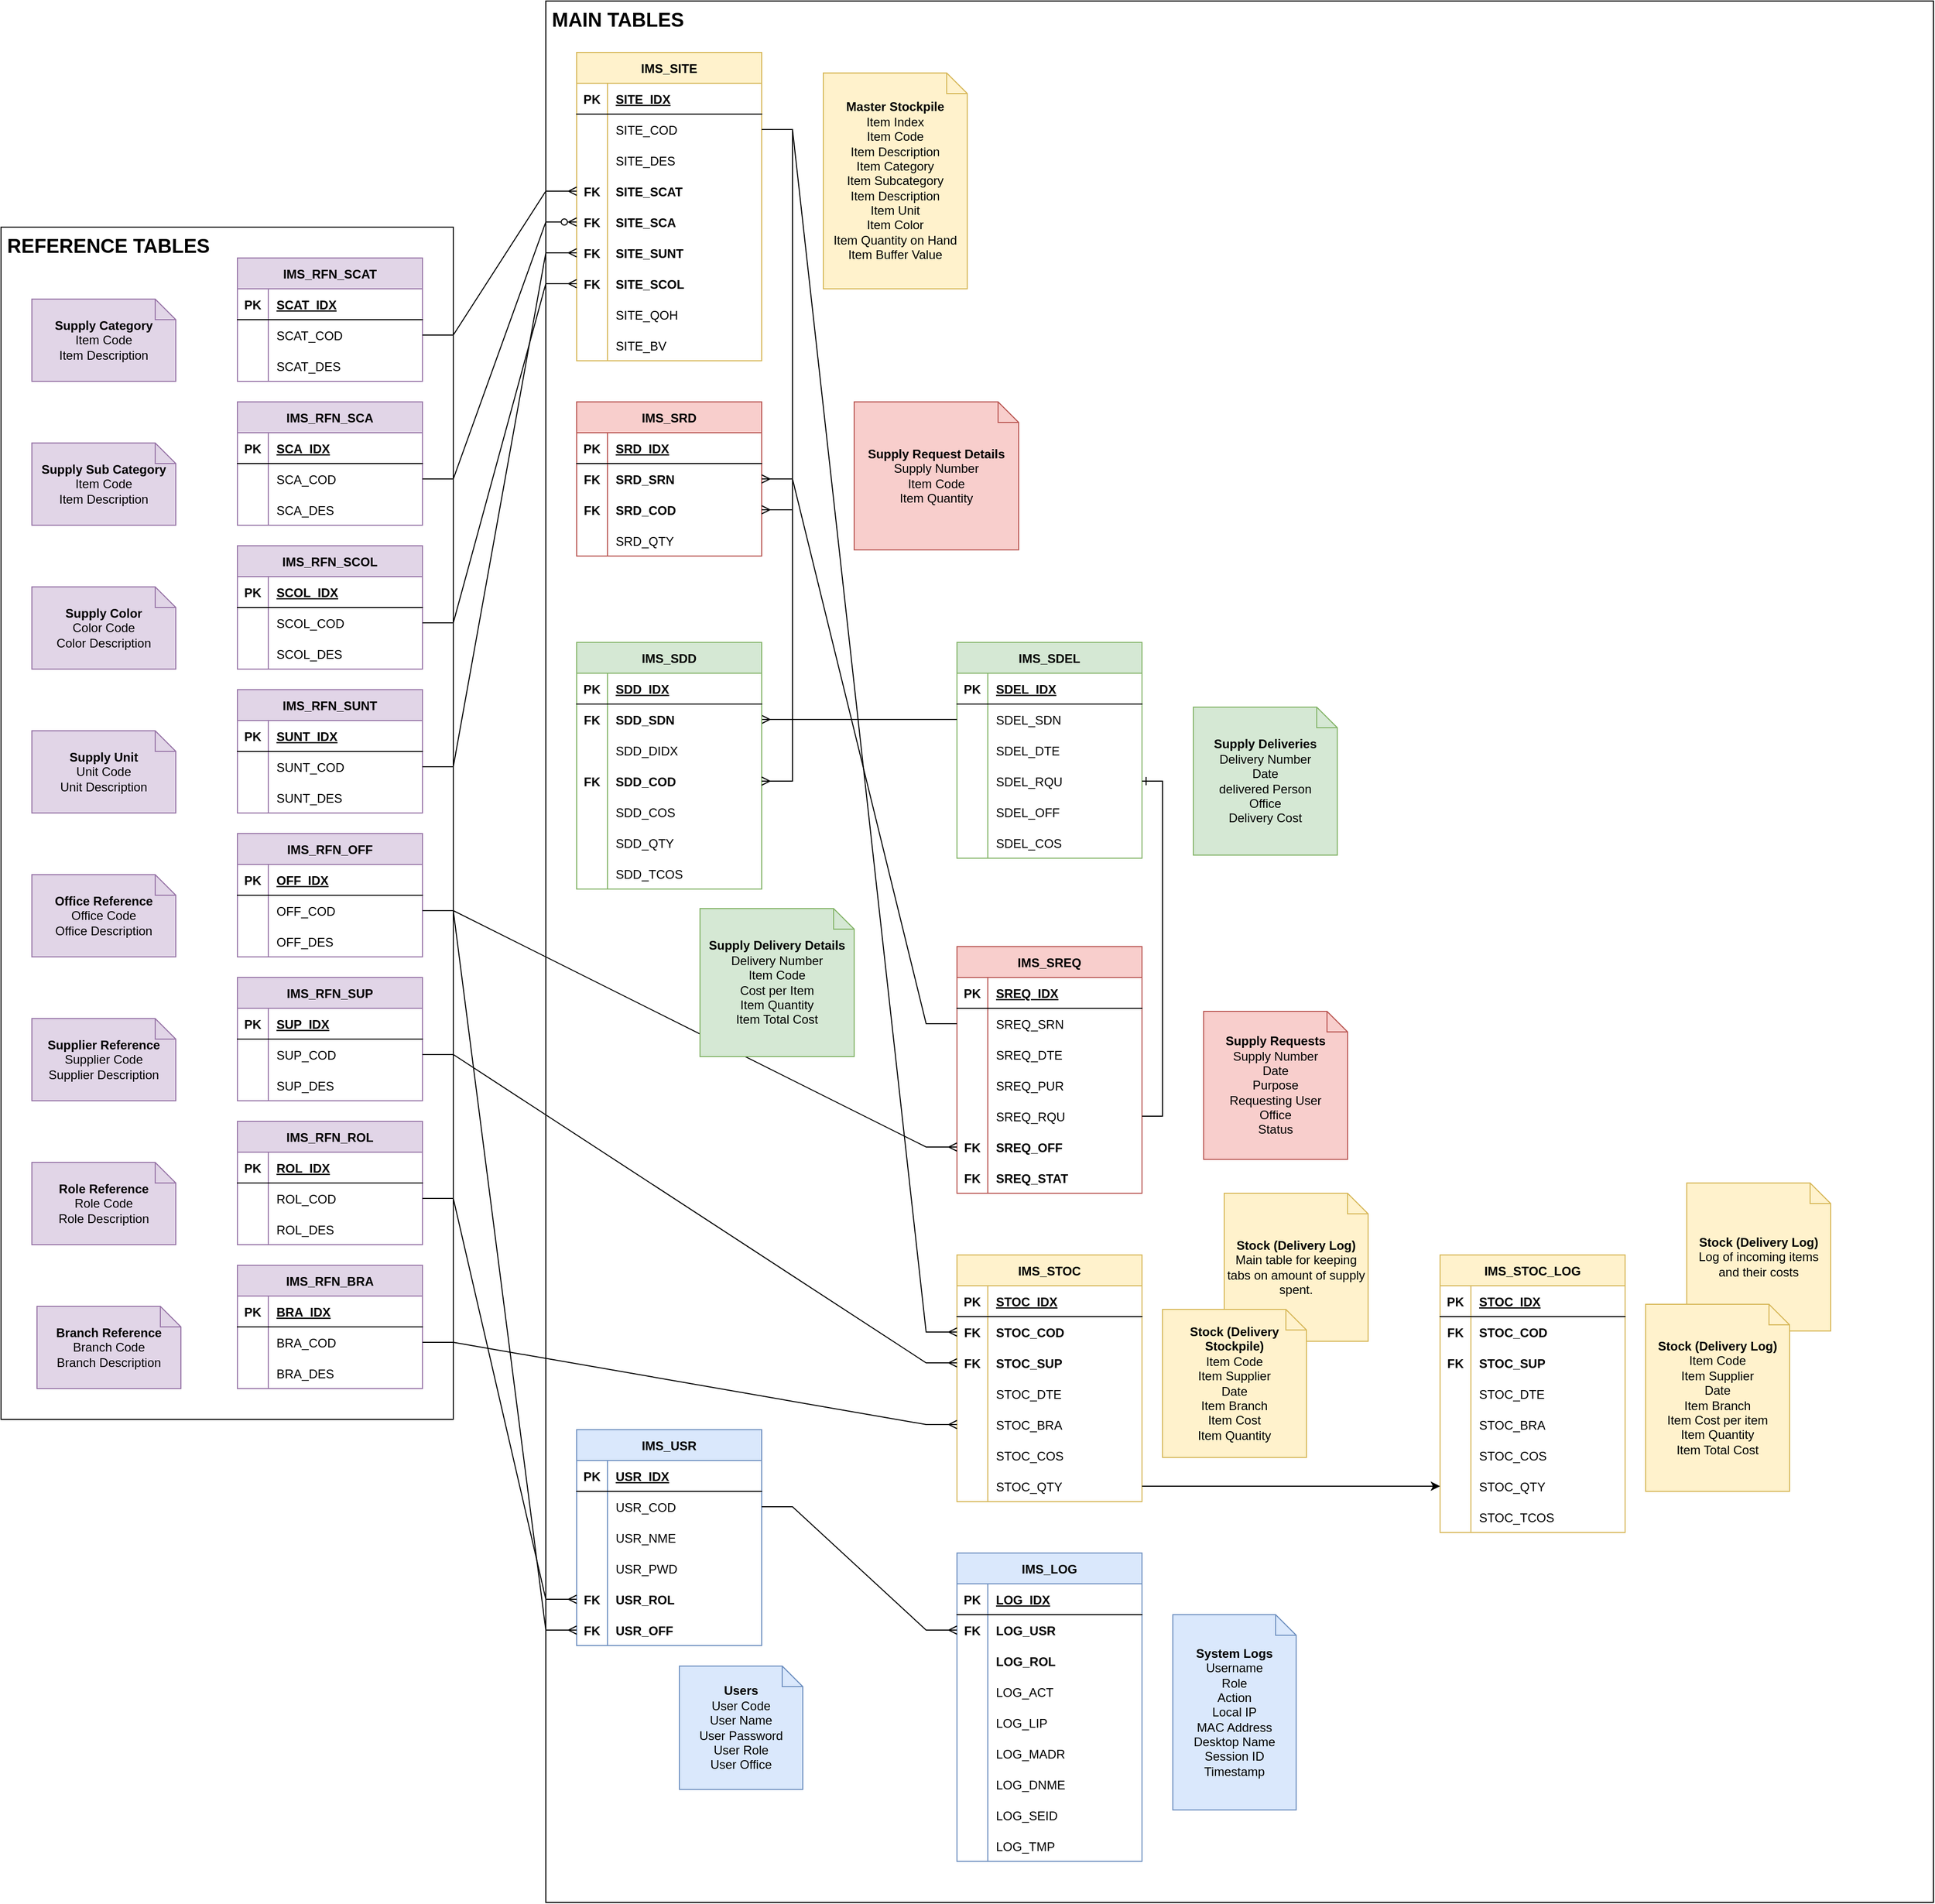 <mxfile version="20.7.4" type="device"><diagram id="R2lEEEUBdFMjLlhIrx00" name="Page-1"><mxGraphModel dx="2284" dy="1936" grid="1" gridSize="10" guides="1" tooltips="1" connect="1" arrows="1" fold="1" page="1" pageScale="1" pageWidth="850" pageHeight="1100" math="0" shadow="0" extFonts="Permanent Marker^https://fonts.googleapis.com/css?family=Permanent+Marker"><root><mxCell id="0"/><mxCell id="1" parent="0"/><mxCell id="N-9dD-IVy50JPho3B6zQ-125" value="" style="rounded=0;whiteSpace=wrap;html=1;" parent="1" vertex="1"><mxGeometry x="380" y="-210" width="1350" height="1850" as="geometry"/></mxCell><mxCell id="UZNyK-WluWMW6U58Gkdp-43" value="" style="rounded=0;whiteSpace=wrap;html=1;" parent="1" vertex="1"><mxGeometry x="-150" y="10" width="440" height="1160" as="geometry"/></mxCell><mxCell id="UZNyK-WluWMW6U58Gkdp-1" value="IMS_RFN_SCAT" style="shape=table;startSize=30;container=1;collapsible=1;childLayout=tableLayout;fixedRows=1;rowLines=0;fontStyle=1;align=center;resizeLast=1;fillColor=#e1d5e7;strokeColor=#9673a6;" parent="1" vertex="1"><mxGeometry x="80" y="40" width="180" height="120" as="geometry"/></mxCell><mxCell id="UZNyK-WluWMW6U58Gkdp-2" value="" style="shape=tableRow;horizontal=0;startSize=0;swimlaneHead=0;swimlaneBody=0;fillColor=none;collapsible=0;dropTarget=0;points=[[0,0.5],[1,0.5]];portConstraint=eastwest;top=0;left=0;right=0;bottom=1;" parent="UZNyK-WluWMW6U58Gkdp-1" vertex="1"><mxGeometry y="30" width="180" height="30" as="geometry"/></mxCell><mxCell id="UZNyK-WluWMW6U58Gkdp-3" value="PK" style="shape=partialRectangle;connectable=0;fillColor=none;top=0;left=0;bottom=0;right=0;fontStyle=1;overflow=hidden;" parent="UZNyK-WluWMW6U58Gkdp-2" vertex="1"><mxGeometry width="30" height="30" as="geometry"><mxRectangle width="30" height="30" as="alternateBounds"/></mxGeometry></mxCell><mxCell id="UZNyK-WluWMW6U58Gkdp-4" value="SCAT_IDX" style="shape=partialRectangle;connectable=0;fillColor=none;top=0;left=0;bottom=0;right=0;align=left;spacingLeft=6;fontStyle=5;overflow=hidden;" parent="UZNyK-WluWMW6U58Gkdp-2" vertex="1"><mxGeometry x="30" width="150" height="30" as="geometry"><mxRectangle width="150" height="30" as="alternateBounds"/></mxGeometry></mxCell><mxCell id="UZNyK-WluWMW6U58Gkdp-8" value="" style="shape=tableRow;horizontal=0;startSize=0;swimlaneHead=0;swimlaneBody=0;fillColor=none;collapsible=0;dropTarget=0;points=[[0,0.5],[1,0.5]];portConstraint=eastwest;top=0;left=0;right=0;bottom=0;" parent="UZNyK-WluWMW6U58Gkdp-1" vertex="1"><mxGeometry y="60" width="180" height="30" as="geometry"/></mxCell><mxCell id="UZNyK-WluWMW6U58Gkdp-9" value="" style="shape=partialRectangle;connectable=0;fillColor=none;top=0;left=0;bottom=0;right=0;editable=1;overflow=hidden;" parent="UZNyK-WluWMW6U58Gkdp-8" vertex="1"><mxGeometry width="30" height="30" as="geometry"><mxRectangle width="30" height="30" as="alternateBounds"/></mxGeometry></mxCell><mxCell id="UZNyK-WluWMW6U58Gkdp-10" value="SCAT_COD" style="shape=partialRectangle;connectable=0;fillColor=none;top=0;left=0;bottom=0;right=0;align=left;spacingLeft=6;overflow=hidden;" parent="UZNyK-WluWMW6U58Gkdp-8" vertex="1"><mxGeometry x="30" width="150" height="30" as="geometry"><mxRectangle width="150" height="30" as="alternateBounds"/></mxGeometry></mxCell><mxCell id="UZNyK-WluWMW6U58Gkdp-11" value="" style="shape=tableRow;horizontal=0;startSize=0;swimlaneHead=0;swimlaneBody=0;fillColor=none;collapsible=0;dropTarget=0;points=[[0,0.5],[1,0.5]];portConstraint=eastwest;top=0;left=0;right=0;bottom=0;" parent="UZNyK-WluWMW6U58Gkdp-1" vertex="1"><mxGeometry y="90" width="180" height="30" as="geometry"/></mxCell><mxCell id="UZNyK-WluWMW6U58Gkdp-12" value="" style="shape=partialRectangle;connectable=0;fillColor=none;top=0;left=0;bottom=0;right=0;editable=1;overflow=hidden;" parent="UZNyK-WluWMW6U58Gkdp-11" vertex="1"><mxGeometry width="30" height="30" as="geometry"><mxRectangle width="30" height="30" as="alternateBounds"/></mxGeometry></mxCell><mxCell id="UZNyK-WluWMW6U58Gkdp-13" value="SCAT_DES" style="shape=partialRectangle;connectable=0;fillColor=none;top=0;left=0;bottom=0;right=0;align=left;spacingLeft=6;overflow=hidden;" parent="UZNyK-WluWMW6U58Gkdp-11" vertex="1"><mxGeometry x="30" width="150" height="30" as="geometry"><mxRectangle width="150" height="30" as="alternateBounds"/></mxGeometry></mxCell><mxCell id="UZNyK-WluWMW6U58Gkdp-14" value="IMS_RFN_SCOL" style="shape=table;startSize=30;container=1;collapsible=1;childLayout=tableLayout;fixedRows=1;rowLines=0;fontStyle=1;align=center;resizeLast=1;fillColor=#e1d5e7;strokeColor=#9673a6;" parent="1" vertex="1"><mxGeometry x="80" y="320" width="180" height="120" as="geometry"/></mxCell><mxCell id="UZNyK-WluWMW6U58Gkdp-15" value="" style="shape=tableRow;horizontal=0;startSize=0;swimlaneHead=0;swimlaneBody=0;fillColor=none;collapsible=0;dropTarget=0;points=[[0,0.5],[1,0.5]];portConstraint=eastwest;top=0;left=0;right=0;bottom=1;" parent="UZNyK-WluWMW6U58Gkdp-14" vertex="1"><mxGeometry y="30" width="180" height="30" as="geometry"/></mxCell><mxCell id="UZNyK-WluWMW6U58Gkdp-16" value="PK" style="shape=partialRectangle;connectable=0;fillColor=none;top=0;left=0;bottom=0;right=0;fontStyle=1;overflow=hidden;" parent="UZNyK-WluWMW6U58Gkdp-15" vertex="1"><mxGeometry width="30" height="30" as="geometry"><mxRectangle width="30" height="30" as="alternateBounds"/></mxGeometry></mxCell><mxCell id="UZNyK-WluWMW6U58Gkdp-17" value="SCOL_IDX" style="shape=partialRectangle;connectable=0;fillColor=none;top=0;left=0;bottom=0;right=0;align=left;spacingLeft=6;fontStyle=5;overflow=hidden;" parent="UZNyK-WluWMW6U58Gkdp-15" vertex="1"><mxGeometry x="30" width="150" height="30" as="geometry"><mxRectangle width="150" height="30" as="alternateBounds"/></mxGeometry></mxCell><mxCell id="UZNyK-WluWMW6U58Gkdp-18" value="" style="shape=tableRow;horizontal=0;startSize=0;swimlaneHead=0;swimlaneBody=0;fillColor=none;collapsible=0;dropTarget=0;points=[[0,0.5],[1,0.5]];portConstraint=eastwest;top=0;left=0;right=0;bottom=0;" parent="UZNyK-WluWMW6U58Gkdp-14" vertex="1"><mxGeometry y="60" width="180" height="30" as="geometry"/></mxCell><mxCell id="UZNyK-WluWMW6U58Gkdp-19" value="" style="shape=partialRectangle;connectable=0;fillColor=none;top=0;left=0;bottom=0;right=0;editable=1;overflow=hidden;" parent="UZNyK-WluWMW6U58Gkdp-18" vertex="1"><mxGeometry width="30" height="30" as="geometry"><mxRectangle width="30" height="30" as="alternateBounds"/></mxGeometry></mxCell><mxCell id="UZNyK-WluWMW6U58Gkdp-20" value="SCOL_COD" style="shape=partialRectangle;connectable=0;fillColor=none;top=0;left=0;bottom=0;right=0;align=left;spacingLeft=6;overflow=hidden;" parent="UZNyK-WluWMW6U58Gkdp-18" vertex="1"><mxGeometry x="30" width="150" height="30" as="geometry"><mxRectangle width="150" height="30" as="alternateBounds"/></mxGeometry></mxCell><mxCell id="UZNyK-WluWMW6U58Gkdp-21" value="" style="shape=tableRow;horizontal=0;startSize=0;swimlaneHead=0;swimlaneBody=0;fillColor=none;collapsible=0;dropTarget=0;points=[[0,0.5],[1,0.5]];portConstraint=eastwest;top=0;left=0;right=0;bottom=0;" parent="UZNyK-WluWMW6U58Gkdp-14" vertex="1"><mxGeometry y="90" width="180" height="30" as="geometry"/></mxCell><mxCell id="UZNyK-WluWMW6U58Gkdp-22" value="" style="shape=partialRectangle;connectable=0;fillColor=none;top=0;left=0;bottom=0;right=0;editable=1;overflow=hidden;" parent="UZNyK-WluWMW6U58Gkdp-21" vertex="1"><mxGeometry width="30" height="30" as="geometry"><mxRectangle width="30" height="30" as="alternateBounds"/></mxGeometry></mxCell><mxCell id="UZNyK-WluWMW6U58Gkdp-23" value="SCOL_DES" style="shape=partialRectangle;connectable=0;fillColor=none;top=0;left=0;bottom=0;right=0;align=left;spacingLeft=6;overflow=hidden;" parent="UZNyK-WluWMW6U58Gkdp-21" vertex="1"><mxGeometry x="30" width="150" height="30" as="geometry"><mxRectangle width="150" height="30" as="alternateBounds"/></mxGeometry></mxCell><mxCell id="UZNyK-WluWMW6U58Gkdp-27" value="IMS_RFN_SUNT" style="shape=table;startSize=30;container=1;collapsible=1;childLayout=tableLayout;fixedRows=1;rowLines=0;fontStyle=1;align=center;resizeLast=1;fillColor=#e1d5e7;strokeColor=#9673a6;" parent="1" vertex="1"><mxGeometry x="80" y="460" width="180" height="120" as="geometry"/></mxCell><mxCell id="UZNyK-WluWMW6U58Gkdp-28" value="" style="shape=tableRow;horizontal=0;startSize=0;swimlaneHead=0;swimlaneBody=0;fillColor=none;collapsible=0;dropTarget=0;points=[[0,0.5],[1,0.5]];portConstraint=eastwest;top=0;left=0;right=0;bottom=1;" parent="UZNyK-WluWMW6U58Gkdp-27" vertex="1"><mxGeometry y="30" width="180" height="30" as="geometry"/></mxCell><mxCell id="UZNyK-WluWMW6U58Gkdp-29" value="PK" style="shape=partialRectangle;connectable=0;fillColor=none;top=0;left=0;bottom=0;right=0;fontStyle=1;overflow=hidden;" parent="UZNyK-WluWMW6U58Gkdp-28" vertex="1"><mxGeometry width="30" height="30" as="geometry"><mxRectangle width="30" height="30" as="alternateBounds"/></mxGeometry></mxCell><mxCell id="UZNyK-WluWMW6U58Gkdp-30" value="SUNT_IDX" style="shape=partialRectangle;connectable=0;fillColor=none;top=0;left=0;bottom=0;right=0;align=left;spacingLeft=6;fontStyle=5;overflow=hidden;" parent="UZNyK-WluWMW6U58Gkdp-28" vertex="1"><mxGeometry x="30" width="150" height="30" as="geometry"><mxRectangle width="150" height="30" as="alternateBounds"/></mxGeometry></mxCell><mxCell id="UZNyK-WluWMW6U58Gkdp-31" value="" style="shape=tableRow;horizontal=0;startSize=0;swimlaneHead=0;swimlaneBody=0;fillColor=none;collapsible=0;dropTarget=0;points=[[0,0.5],[1,0.5]];portConstraint=eastwest;top=0;left=0;right=0;bottom=0;" parent="UZNyK-WluWMW6U58Gkdp-27" vertex="1"><mxGeometry y="60" width="180" height="30" as="geometry"/></mxCell><mxCell id="UZNyK-WluWMW6U58Gkdp-32" value="" style="shape=partialRectangle;connectable=0;fillColor=none;top=0;left=0;bottom=0;right=0;editable=1;overflow=hidden;" parent="UZNyK-WluWMW6U58Gkdp-31" vertex="1"><mxGeometry width="30" height="30" as="geometry"><mxRectangle width="30" height="30" as="alternateBounds"/></mxGeometry></mxCell><mxCell id="UZNyK-WluWMW6U58Gkdp-33" value="SUNT_COD" style="shape=partialRectangle;connectable=0;fillColor=none;top=0;left=0;bottom=0;right=0;align=left;spacingLeft=6;overflow=hidden;" parent="UZNyK-WluWMW6U58Gkdp-31" vertex="1"><mxGeometry x="30" width="150" height="30" as="geometry"><mxRectangle width="150" height="30" as="alternateBounds"/></mxGeometry></mxCell><mxCell id="UZNyK-WluWMW6U58Gkdp-34" value="" style="shape=tableRow;horizontal=0;startSize=0;swimlaneHead=0;swimlaneBody=0;fillColor=none;collapsible=0;dropTarget=0;points=[[0,0.5],[1,0.5]];portConstraint=eastwest;top=0;left=0;right=0;bottom=0;" parent="UZNyK-WluWMW6U58Gkdp-27" vertex="1"><mxGeometry y="90" width="180" height="30" as="geometry"/></mxCell><mxCell id="UZNyK-WluWMW6U58Gkdp-35" value="" style="shape=partialRectangle;connectable=0;fillColor=none;top=0;left=0;bottom=0;right=0;editable=1;overflow=hidden;" parent="UZNyK-WluWMW6U58Gkdp-34" vertex="1"><mxGeometry width="30" height="30" as="geometry"><mxRectangle width="30" height="30" as="alternateBounds"/></mxGeometry></mxCell><mxCell id="UZNyK-WluWMW6U58Gkdp-36" value="SUNT_DES" style="shape=partialRectangle;connectable=0;fillColor=none;top=0;left=0;bottom=0;right=0;align=left;spacingLeft=6;overflow=hidden;" parent="UZNyK-WluWMW6U58Gkdp-34" vertex="1"><mxGeometry x="30" width="150" height="30" as="geometry"><mxRectangle width="150" height="30" as="alternateBounds"/></mxGeometry></mxCell><mxCell id="UZNyK-WluWMW6U58Gkdp-41" value="REFERENCE TABLES" style="text;strokeColor=none;fillColor=none;spacingLeft=4;spacingRight=4;overflow=hidden;rotatable=0;points=[[0,0.5],[1,0.5]];portConstraint=eastwest;fontSize=19;fontStyle=1" parent="1" vertex="1"><mxGeometry x="-150" y="10" width="210" height="30" as="geometry"/></mxCell><mxCell id="UZNyK-WluWMW6U58Gkdp-44" value="&lt;b&gt;Supply Category&lt;/b&gt;&lt;br&gt;Item Code&lt;br&gt;Item Description" style="shape=note;size=20;whiteSpace=wrap;html=1;fillColor=#e1d5e7;strokeColor=#9673a6;" parent="1" vertex="1"><mxGeometry x="-120" y="80" width="140" height="80" as="geometry"/></mxCell><mxCell id="UZNyK-WluWMW6U58Gkdp-45" value="&lt;b&gt;Supply Color&lt;/b&gt;&lt;br&gt;Color Code&lt;br&gt;Color Description" style="shape=note;size=20;whiteSpace=wrap;html=1;fillColor=#e1d5e7;strokeColor=#9673a6;" parent="1" vertex="1"><mxGeometry x="-120" y="360" width="140" height="80" as="geometry"/></mxCell><mxCell id="UZNyK-WluWMW6U58Gkdp-46" value="&lt;b&gt;Supply Unit&lt;/b&gt;&lt;br&gt;Unit Code&lt;br&gt;Unit Description" style="shape=note;size=20;whiteSpace=wrap;html=1;fillColor=#e1d5e7;strokeColor=#9673a6;" parent="1" vertex="1"><mxGeometry x="-120" y="500" width="140" height="80" as="geometry"/></mxCell><mxCell id="UZNyK-WluWMW6U58Gkdp-47" value="IMS_RFN_OFF" style="shape=table;startSize=30;container=1;collapsible=1;childLayout=tableLayout;fixedRows=1;rowLines=0;fontStyle=1;align=center;resizeLast=1;fillColor=#e1d5e7;strokeColor=#9673a6;" parent="1" vertex="1"><mxGeometry x="80" y="600" width="180" height="120" as="geometry"/></mxCell><mxCell id="UZNyK-WluWMW6U58Gkdp-48" value="" style="shape=tableRow;horizontal=0;startSize=0;swimlaneHead=0;swimlaneBody=0;fillColor=none;collapsible=0;dropTarget=0;points=[[0,0.5],[1,0.5]];portConstraint=eastwest;top=0;left=0;right=0;bottom=1;" parent="UZNyK-WluWMW6U58Gkdp-47" vertex="1"><mxGeometry y="30" width="180" height="30" as="geometry"/></mxCell><mxCell id="UZNyK-WluWMW6U58Gkdp-49" value="PK" style="shape=partialRectangle;connectable=0;fillColor=none;top=0;left=0;bottom=0;right=0;fontStyle=1;overflow=hidden;" parent="UZNyK-WluWMW6U58Gkdp-48" vertex="1"><mxGeometry width="30" height="30" as="geometry"><mxRectangle width="30" height="30" as="alternateBounds"/></mxGeometry></mxCell><mxCell id="UZNyK-WluWMW6U58Gkdp-50" value="OFF_IDX" style="shape=partialRectangle;connectable=0;fillColor=none;top=0;left=0;bottom=0;right=0;align=left;spacingLeft=6;fontStyle=5;overflow=hidden;" parent="UZNyK-WluWMW6U58Gkdp-48" vertex="1"><mxGeometry x="30" width="150" height="30" as="geometry"><mxRectangle width="150" height="30" as="alternateBounds"/></mxGeometry></mxCell><mxCell id="UZNyK-WluWMW6U58Gkdp-51" value="" style="shape=tableRow;horizontal=0;startSize=0;swimlaneHead=0;swimlaneBody=0;fillColor=none;collapsible=0;dropTarget=0;points=[[0,0.5],[1,0.5]];portConstraint=eastwest;top=0;left=0;right=0;bottom=0;" parent="UZNyK-WluWMW6U58Gkdp-47" vertex="1"><mxGeometry y="60" width="180" height="30" as="geometry"/></mxCell><mxCell id="UZNyK-WluWMW6U58Gkdp-52" value="" style="shape=partialRectangle;connectable=0;fillColor=none;top=0;left=0;bottom=0;right=0;editable=1;overflow=hidden;" parent="UZNyK-WluWMW6U58Gkdp-51" vertex="1"><mxGeometry width="30" height="30" as="geometry"><mxRectangle width="30" height="30" as="alternateBounds"/></mxGeometry></mxCell><mxCell id="UZNyK-WluWMW6U58Gkdp-53" value="OFF_COD" style="shape=partialRectangle;connectable=0;fillColor=none;top=0;left=0;bottom=0;right=0;align=left;spacingLeft=6;overflow=hidden;" parent="UZNyK-WluWMW6U58Gkdp-51" vertex="1"><mxGeometry x="30" width="150" height="30" as="geometry"><mxRectangle width="150" height="30" as="alternateBounds"/></mxGeometry></mxCell><mxCell id="UZNyK-WluWMW6U58Gkdp-54" value="" style="shape=tableRow;horizontal=0;startSize=0;swimlaneHead=0;swimlaneBody=0;fillColor=none;collapsible=0;dropTarget=0;points=[[0,0.5],[1,0.5]];portConstraint=eastwest;top=0;left=0;right=0;bottom=0;" parent="UZNyK-WluWMW6U58Gkdp-47" vertex="1"><mxGeometry y="90" width="180" height="30" as="geometry"/></mxCell><mxCell id="UZNyK-WluWMW6U58Gkdp-55" value="" style="shape=partialRectangle;connectable=0;fillColor=none;top=0;left=0;bottom=0;right=0;editable=1;overflow=hidden;" parent="UZNyK-WluWMW6U58Gkdp-54" vertex="1"><mxGeometry width="30" height="30" as="geometry"><mxRectangle width="30" height="30" as="alternateBounds"/></mxGeometry></mxCell><mxCell id="UZNyK-WluWMW6U58Gkdp-56" value="OFF_DES" style="shape=partialRectangle;connectable=0;fillColor=none;top=0;left=0;bottom=0;right=0;align=left;spacingLeft=6;overflow=hidden;" parent="UZNyK-WluWMW6U58Gkdp-54" vertex="1"><mxGeometry x="30" width="150" height="30" as="geometry"><mxRectangle width="150" height="30" as="alternateBounds"/></mxGeometry></mxCell><mxCell id="UZNyK-WluWMW6U58Gkdp-57" value="&lt;b&gt;Office Reference&lt;/b&gt;&lt;br&gt;Office Code&lt;br&gt;Office Description" style="shape=note;size=20;whiteSpace=wrap;html=1;fillColor=#e1d5e7;strokeColor=#9673a6;" parent="1" vertex="1"><mxGeometry x="-120" y="640" width="140" height="80" as="geometry"/></mxCell><mxCell id="UZNyK-WluWMW6U58Gkdp-58" value="IMS_SITE" style="shape=table;startSize=30;container=1;collapsible=1;childLayout=tableLayout;fixedRows=1;rowLines=0;fontStyle=1;align=center;resizeLast=1;fillColor=#fff2cc;strokeColor=#d6b656;" parent="1" vertex="1"><mxGeometry x="410" y="-160" width="180" height="300" as="geometry"/></mxCell><mxCell id="UZNyK-WluWMW6U58Gkdp-59" value="" style="shape=tableRow;horizontal=0;startSize=0;swimlaneHead=0;swimlaneBody=0;fillColor=none;collapsible=0;dropTarget=0;points=[[0,0.5],[1,0.5]];portConstraint=eastwest;top=0;left=0;right=0;bottom=1;" parent="UZNyK-WluWMW6U58Gkdp-58" vertex="1"><mxGeometry y="30" width="180" height="30" as="geometry"/></mxCell><mxCell id="UZNyK-WluWMW6U58Gkdp-60" value="PK" style="shape=partialRectangle;connectable=0;fillColor=none;top=0;left=0;bottom=0;right=0;fontStyle=1;overflow=hidden;" parent="UZNyK-WluWMW6U58Gkdp-59" vertex="1"><mxGeometry width="30" height="30" as="geometry"><mxRectangle width="30" height="30" as="alternateBounds"/></mxGeometry></mxCell><mxCell id="UZNyK-WluWMW6U58Gkdp-61" value="SITE_IDX" style="shape=partialRectangle;connectable=0;fillColor=none;top=0;left=0;bottom=0;right=0;align=left;spacingLeft=6;fontStyle=5;overflow=hidden;" parent="UZNyK-WluWMW6U58Gkdp-59" vertex="1"><mxGeometry x="30" width="150" height="30" as="geometry"><mxRectangle width="150" height="30" as="alternateBounds"/></mxGeometry></mxCell><mxCell id="UZNyK-WluWMW6U58Gkdp-62" value="" style="shape=tableRow;horizontal=0;startSize=0;swimlaneHead=0;swimlaneBody=0;fillColor=none;collapsible=0;dropTarget=0;points=[[0,0.5],[1,0.5]];portConstraint=eastwest;top=0;left=0;right=0;bottom=0;" parent="UZNyK-WluWMW6U58Gkdp-58" vertex="1"><mxGeometry y="60" width="180" height="30" as="geometry"/></mxCell><mxCell id="UZNyK-WluWMW6U58Gkdp-63" value="" style="shape=partialRectangle;connectable=0;fillColor=none;top=0;left=0;bottom=0;right=0;editable=1;overflow=hidden;" parent="UZNyK-WluWMW6U58Gkdp-62" vertex="1"><mxGeometry width="30" height="30" as="geometry"><mxRectangle width="30" height="30" as="alternateBounds"/></mxGeometry></mxCell><mxCell id="UZNyK-WluWMW6U58Gkdp-64" value="SITE_COD" style="shape=partialRectangle;connectable=0;fillColor=none;top=0;left=0;bottom=0;right=0;align=left;spacingLeft=6;overflow=hidden;" parent="UZNyK-WluWMW6U58Gkdp-62" vertex="1"><mxGeometry x="30" width="150" height="30" as="geometry"><mxRectangle width="150" height="30" as="alternateBounds"/></mxGeometry></mxCell><mxCell id="O2cqMYNPOfx2e3i1-Ck1-1" value="" style="shape=tableRow;horizontal=0;startSize=0;swimlaneHead=0;swimlaneBody=0;fillColor=none;collapsible=0;dropTarget=0;points=[[0,0.5],[1,0.5]];portConstraint=eastwest;top=0;left=0;right=0;bottom=0;" parent="UZNyK-WluWMW6U58Gkdp-58" vertex="1"><mxGeometry y="90" width="180" height="30" as="geometry"/></mxCell><mxCell id="O2cqMYNPOfx2e3i1-Ck1-2" value="" style="shape=partialRectangle;connectable=0;fillColor=none;top=0;left=0;bottom=0;right=0;editable=1;overflow=hidden;" parent="O2cqMYNPOfx2e3i1-Ck1-1" vertex="1"><mxGeometry width="30" height="30" as="geometry"><mxRectangle width="30" height="30" as="alternateBounds"/></mxGeometry></mxCell><mxCell id="O2cqMYNPOfx2e3i1-Ck1-3" value="SITE_DES" style="shape=partialRectangle;connectable=0;fillColor=none;top=0;left=0;bottom=0;right=0;align=left;spacingLeft=6;overflow=hidden;" parent="O2cqMYNPOfx2e3i1-Ck1-1" vertex="1"><mxGeometry x="30" width="150" height="30" as="geometry"><mxRectangle width="150" height="30" as="alternateBounds"/></mxGeometry></mxCell><mxCell id="UZNyK-WluWMW6U58Gkdp-65" value="" style="shape=tableRow;horizontal=0;startSize=0;swimlaneHead=0;swimlaneBody=0;fillColor=none;collapsible=0;dropTarget=0;points=[[0,0.5],[1,0.5]];portConstraint=eastwest;top=0;left=0;right=0;bottom=0;" parent="UZNyK-WluWMW6U58Gkdp-58" vertex="1"><mxGeometry y="120" width="180" height="30" as="geometry"/></mxCell><mxCell id="UZNyK-WluWMW6U58Gkdp-66" value="FK" style="shape=partialRectangle;connectable=0;fillColor=none;top=0;left=0;bottom=0;right=0;editable=1;overflow=hidden;fontStyle=1" parent="UZNyK-WluWMW6U58Gkdp-65" vertex="1"><mxGeometry width="30" height="30" as="geometry"><mxRectangle width="30" height="30" as="alternateBounds"/></mxGeometry></mxCell><mxCell id="UZNyK-WluWMW6U58Gkdp-67" value="SITE_SCAT" style="shape=partialRectangle;connectable=0;fillColor=none;top=0;left=0;bottom=0;right=0;align=left;spacingLeft=6;overflow=hidden;fontStyle=1" parent="UZNyK-WluWMW6U58Gkdp-65" vertex="1"><mxGeometry x="30" width="150" height="30" as="geometry"><mxRectangle width="150" height="30" as="alternateBounds"/></mxGeometry></mxCell><mxCell id="UZNyK-WluWMW6U58Gkdp-68" value="" style="shape=tableRow;horizontal=0;startSize=0;swimlaneHead=0;swimlaneBody=0;fillColor=none;collapsible=0;dropTarget=0;points=[[0,0.5],[1,0.5]];portConstraint=eastwest;top=0;left=0;right=0;bottom=0;" parent="UZNyK-WluWMW6U58Gkdp-58" vertex="1"><mxGeometry y="150" width="180" height="30" as="geometry"/></mxCell><mxCell id="UZNyK-WluWMW6U58Gkdp-69" value="FK" style="shape=partialRectangle;connectable=0;fillColor=none;top=0;left=0;bottom=0;right=0;editable=1;overflow=hidden;fontStyle=1" parent="UZNyK-WluWMW6U58Gkdp-68" vertex="1"><mxGeometry width="30" height="30" as="geometry"><mxRectangle width="30" height="30" as="alternateBounds"/></mxGeometry></mxCell><mxCell id="UZNyK-WluWMW6U58Gkdp-70" value="SITE_SCA" style="shape=partialRectangle;connectable=0;fillColor=none;top=0;left=0;bottom=0;right=0;align=left;spacingLeft=6;overflow=hidden;fontStyle=1" parent="UZNyK-WluWMW6U58Gkdp-68" vertex="1"><mxGeometry x="30" width="150" height="30" as="geometry"><mxRectangle width="150" height="30" as="alternateBounds"/></mxGeometry></mxCell><mxCell id="UZNyK-WluWMW6U58Gkdp-74" value="" style="shape=tableRow;horizontal=0;startSize=0;swimlaneHead=0;swimlaneBody=0;fillColor=none;collapsible=0;dropTarget=0;points=[[0,0.5],[1,0.5]];portConstraint=eastwest;top=0;left=0;right=0;bottom=0;" parent="UZNyK-WluWMW6U58Gkdp-58" vertex="1"><mxGeometry y="180" width="180" height="30" as="geometry"/></mxCell><mxCell id="UZNyK-WluWMW6U58Gkdp-75" value="FK" style="shape=partialRectangle;connectable=0;fillColor=none;top=0;left=0;bottom=0;right=0;editable=1;overflow=hidden;fontStyle=1" parent="UZNyK-WluWMW6U58Gkdp-74" vertex="1"><mxGeometry width="30" height="30" as="geometry"><mxRectangle width="30" height="30" as="alternateBounds"/></mxGeometry></mxCell><mxCell id="UZNyK-WluWMW6U58Gkdp-76" value="SITE_SUNT" style="shape=partialRectangle;connectable=0;fillColor=none;top=0;left=0;bottom=0;right=0;align=left;spacingLeft=6;overflow=hidden;fontStyle=1" parent="UZNyK-WluWMW6U58Gkdp-74" vertex="1"><mxGeometry x="30" width="150" height="30" as="geometry"><mxRectangle width="150" height="30" as="alternateBounds"/></mxGeometry></mxCell><mxCell id="UZNyK-WluWMW6U58Gkdp-77" value="" style="shape=tableRow;horizontal=0;startSize=0;swimlaneHead=0;swimlaneBody=0;fillColor=none;collapsible=0;dropTarget=0;points=[[0,0.5],[1,0.5]];portConstraint=eastwest;top=0;left=0;right=0;bottom=0;" parent="UZNyK-WluWMW6U58Gkdp-58" vertex="1"><mxGeometry y="210" width="180" height="30" as="geometry"/></mxCell><mxCell id="UZNyK-WluWMW6U58Gkdp-78" value="FK" style="shape=partialRectangle;connectable=0;fillColor=none;top=0;left=0;bottom=0;right=0;editable=1;overflow=hidden;fontStyle=1" parent="UZNyK-WluWMW6U58Gkdp-77" vertex="1"><mxGeometry width="30" height="30" as="geometry"><mxRectangle width="30" height="30" as="alternateBounds"/></mxGeometry></mxCell><mxCell id="UZNyK-WluWMW6U58Gkdp-79" value="SITE_SCOL" style="shape=partialRectangle;connectable=0;fillColor=none;top=0;left=0;bottom=0;right=0;align=left;spacingLeft=6;overflow=hidden;fontStyle=1" parent="UZNyK-WluWMW6U58Gkdp-77" vertex="1"><mxGeometry x="30" width="150" height="30" as="geometry"><mxRectangle width="150" height="30" as="alternateBounds"/></mxGeometry></mxCell><mxCell id="UZNyK-WluWMW6U58Gkdp-80" value="" style="shape=tableRow;horizontal=0;startSize=0;swimlaneHead=0;swimlaneBody=0;fillColor=none;collapsible=0;dropTarget=0;points=[[0,0.5],[1,0.5]];portConstraint=eastwest;top=0;left=0;right=0;bottom=0;" parent="UZNyK-WluWMW6U58Gkdp-58" vertex="1"><mxGeometry y="240" width="180" height="30" as="geometry"/></mxCell><mxCell id="UZNyK-WluWMW6U58Gkdp-81" value="" style="shape=partialRectangle;connectable=0;fillColor=none;top=0;left=0;bottom=0;right=0;editable=1;overflow=hidden;" parent="UZNyK-WluWMW6U58Gkdp-80" vertex="1"><mxGeometry width="30" height="30" as="geometry"><mxRectangle width="30" height="30" as="alternateBounds"/></mxGeometry></mxCell><mxCell id="UZNyK-WluWMW6U58Gkdp-82" value="SITE_QOH" style="shape=partialRectangle;connectable=0;fillColor=none;top=0;left=0;bottom=0;right=0;align=left;spacingLeft=6;overflow=hidden;" parent="UZNyK-WluWMW6U58Gkdp-80" vertex="1"><mxGeometry x="30" width="150" height="30" as="geometry"><mxRectangle width="150" height="30" as="alternateBounds"/></mxGeometry></mxCell><mxCell id="5VlGcJBKPaX7LPivclHs-1" value="" style="shape=tableRow;horizontal=0;startSize=0;swimlaneHead=0;swimlaneBody=0;fillColor=none;collapsible=0;dropTarget=0;points=[[0,0.5],[1,0.5]];portConstraint=eastwest;top=0;left=0;right=0;bottom=0;" parent="UZNyK-WluWMW6U58Gkdp-58" vertex="1"><mxGeometry y="270" width="180" height="30" as="geometry"/></mxCell><mxCell id="5VlGcJBKPaX7LPivclHs-2" value="" style="shape=partialRectangle;connectable=0;fillColor=none;top=0;left=0;bottom=0;right=0;editable=1;overflow=hidden;" parent="5VlGcJBKPaX7LPivclHs-1" vertex="1"><mxGeometry width="30" height="30" as="geometry"><mxRectangle width="30" height="30" as="alternateBounds"/></mxGeometry></mxCell><mxCell id="5VlGcJBKPaX7LPivclHs-3" value="SITE_BV" style="shape=partialRectangle;connectable=0;fillColor=none;top=0;left=0;bottom=0;right=0;align=left;spacingLeft=6;overflow=hidden;" parent="5VlGcJBKPaX7LPivclHs-1" vertex="1"><mxGeometry x="30" width="150" height="30" as="geometry"><mxRectangle width="150" height="30" as="alternateBounds"/></mxGeometry></mxCell><mxCell id="UZNyK-WluWMW6U58Gkdp-101" value="IMS_SREQ" style="shape=table;startSize=30;container=1;collapsible=1;childLayout=tableLayout;fixedRows=1;rowLines=0;fontStyle=1;align=center;resizeLast=1;fillColor=#f8cecc;strokeColor=#b85450;" parent="1" vertex="1"><mxGeometry x="780" y="710" width="180" height="240" as="geometry"/></mxCell><mxCell id="UZNyK-WluWMW6U58Gkdp-102" value="" style="shape=tableRow;horizontal=0;startSize=0;swimlaneHead=0;swimlaneBody=0;fillColor=none;collapsible=0;dropTarget=0;points=[[0,0.5],[1,0.5]];portConstraint=eastwest;top=0;left=0;right=0;bottom=1;" parent="UZNyK-WluWMW6U58Gkdp-101" vertex="1"><mxGeometry y="30" width="180" height="30" as="geometry"/></mxCell><mxCell id="UZNyK-WluWMW6U58Gkdp-103" value="PK" style="shape=partialRectangle;connectable=0;fillColor=none;top=0;left=0;bottom=0;right=0;fontStyle=1;overflow=hidden;" parent="UZNyK-WluWMW6U58Gkdp-102" vertex="1"><mxGeometry width="30" height="30" as="geometry"><mxRectangle width="30" height="30" as="alternateBounds"/></mxGeometry></mxCell><mxCell id="UZNyK-WluWMW6U58Gkdp-104" value="SREQ_IDX" style="shape=partialRectangle;connectable=0;fillColor=none;top=0;left=0;bottom=0;right=0;align=left;spacingLeft=6;fontStyle=5;overflow=hidden;" parent="UZNyK-WluWMW6U58Gkdp-102" vertex="1"><mxGeometry x="30" width="150" height="30" as="geometry"><mxRectangle width="150" height="30" as="alternateBounds"/></mxGeometry></mxCell><mxCell id="UZNyK-WluWMW6U58Gkdp-105" value="" style="shape=tableRow;horizontal=0;startSize=0;swimlaneHead=0;swimlaneBody=0;fillColor=none;collapsible=0;dropTarget=0;points=[[0,0.5],[1,0.5]];portConstraint=eastwest;top=0;left=0;right=0;bottom=0;" parent="UZNyK-WluWMW6U58Gkdp-101" vertex="1"><mxGeometry y="60" width="180" height="30" as="geometry"/></mxCell><mxCell id="UZNyK-WluWMW6U58Gkdp-106" value="" style="shape=partialRectangle;connectable=0;fillColor=none;top=0;left=0;bottom=0;right=0;editable=1;overflow=hidden;" parent="UZNyK-WluWMW6U58Gkdp-105" vertex="1"><mxGeometry width="30" height="30" as="geometry"><mxRectangle width="30" height="30" as="alternateBounds"/></mxGeometry></mxCell><mxCell id="UZNyK-WluWMW6U58Gkdp-107" value="SREQ_SRN" style="shape=partialRectangle;connectable=0;fillColor=none;top=0;left=0;bottom=0;right=0;align=left;spacingLeft=6;overflow=hidden;" parent="UZNyK-WluWMW6U58Gkdp-105" vertex="1"><mxGeometry x="30" width="150" height="30" as="geometry"><mxRectangle width="150" height="30" as="alternateBounds"/></mxGeometry></mxCell><mxCell id="UZNyK-WluWMW6U58Gkdp-108" value="" style="shape=tableRow;horizontal=0;startSize=0;swimlaneHead=0;swimlaneBody=0;fillColor=none;collapsible=0;dropTarget=0;points=[[0,0.5],[1,0.5]];portConstraint=eastwest;top=0;left=0;right=0;bottom=0;" parent="UZNyK-WluWMW6U58Gkdp-101" vertex="1"><mxGeometry y="90" width="180" height="30" as="geometry"/></mxCell><mxCell id="UZNyK-WluWMW6U58Gkdp-109" value="" style="shape=partialRectangle;connectable=0;fillColor=none;top=0;left=0;bottom=0;right=0;editable=1;overflow=hidden;" parent="UZNyK-WluWMW6U58Gkdp-108" vertex="1"><mxGeometry width="30" height="30" as="geometry"><mxRectangle width="30" height="30" as="alternateBounds"/></mxGeometry></mxCell><mxCell id="UZNyK-WluWMW6U58Gkdp-110" value="SREQ_DTE" style="shape=partialRectangle;connectable=0;fillColor=none;top=0;left=0;bottom=0;right=0;align=left;spacingLeft=6;overflow=hidden;" parent="UZNyK-WluWMW6U58Gkdp-108" vertex="1"><mxGeometry x="30" width="150" height="30" as="geometry"><mxRectangle width="150" height="30" as="alternateBounds"/></mxGeometry></mxCell><mxCell id="UZNyK-WluWMW6U58Gkdp-111" value="" style="shape=tableRow;horizontal=0;startSize=0;swimlaneHead=0;swimlaneBody=0;fillColor=none;collapsible=0;dropTarget=0;points=[[0,0.5],[1,0.5]];portConstraint=eastwest;top=0;left=0;right=0;bottom=0;" parent="UZNyK-WluWMW6U58Gkdp-101" vertex="1"><mxGeometry y="120" width="180" height="30" as="geometry"/></mxCell><mxCell id="UZNyK-WluWMW6U58Gkdp-112" value="" style="shape=partialRectangle;connectable=0;fillColor=none;top=0;left=0;bottom=0;right=0;editable=1;overflow=hidden;" parent="UZNyK-WluWMW6U58Gkdp-111" vertex="1"><mxGeometry width="30" height="30" as="geometry"><mxRectangle width="30" height="30" as="alternateBounds"/></mxGeometry></mxCell><mxCell id="UZNyK-WluWMW6U58Gkdp-113" value="SREQ_PUR" style="shape=partialRectangle;connectable=0;fillColor=none;top=0;left=0;bottom=0;right=0;align=left;spacingLeft=6;overflow=hidden;" parent="UZNyK-WluWMW6U58Gkdp-111" vertex="1"><mxGeometry x="30" width="150" height="30" as="geometry"><mxRectangle width="150" height="30" as="alternateBounds"/></mxGeometry></mxCell><mxCell id="UZNyK-WluWMW6U58Gkdp-114" value="" style="shape=tableRow;horizontal=0;startSize=0;swimlaneHead=0;swimlaneBody=0;fillColor=none;collapsible=0;dropTarget=0;points=[[0,0.5],[1,0.5]];portConstraint=eastwest;top=0;left=0;right=0;bottom=0;" parent="UZNyK-WluWMW6U58Gkdp-101" vertex="1"><mxGeometry y="150" width="180" height="30" as="geometry"/></mxCell><mxCell id="UZNyK-WluWMW6U58Gkdp-115" value="" style="shape=partialRectangle;connectable=0;fillColor=none;top=0;left=0;bottom=0;right=0;editable=1;overflow=hidden;" parent="UZNyK-WluWMW6U58Gkdp-114" vertex="1"><mxGeometry width="30" height="30" as="geometry"><mxRectangle width="30" height="30" as="alternateBounds"/></mxGeometry></mxCell><mxCell id="UZNyK-WluWMW6U58Gkdp-116" value="SREQ_RQU" style="shape=partialRectangle;connectable=0;fillColor=none;top=0;left=0;bottom=0;right=0;align=left;spacingLeft=6;overflow=hidden;" parent="UZNyK-WluWMW6U58Gkdp-114" vertex="1"><mxGeometry x="30" width="150" height="30" as="geometry"><mxRectangle width="150" height="30" as="alternateBounds"/></mxGeometry></mxCell><mxCell id="UZNyK-WluWMW6U58Gkdp-117" value="" style="shape=tableRow;horizontal=0;startSize=0;swimlaneHead=0;swimlaneBody=0;fillColor=none;collapsible=0;dropTarget=0;points=[[0,0.5],[1,0.5]];portConstraint=eastwest;top=0;left=0;right=0;bottom=0;" parent="UZNyK-WluWMW6U58Gkdp-101" vertex="1"><mxGeometry y="180" width="180" height="30" as="geometry"/></mxCell><mxCell id="UZNyK-WluWMW6U58Gkdp-118" value="FK" style="shape=partialRectangle;connectable=0;fillColor=none;top=0;left=0;bottom=0;right=0;editable=1;overflow=hidden;fontStyle=1" parent="UZNyK-WluWMW6U58Gkdp-117" vertex="1"><mxGeometry width="30" height="30" as="geometry"><mxRectangle width="30" height="30" as="alternateBounds"/></mxGeometry></mxCell><mxCell id="UZNyK-WluWMW6U58Gkdp-119" value="SREQ_OFF" style="shape=partialRectangle;connectable=0;fillColor=none;top=0;left=0;bottom=0;right=0;align=left;spacingLeft=6;overflow=hidden;fontStyle=1" parent="UZNyK-WluWMW6U58Gkdp-117" vertex="1"><mxGeometry x="30" width="150" height="30" as="geometry"><mxRectangle width="150" height="30" as="alternateBounds"/></mxGeometry></mxCell><mxCell id="N-9dD-IVy50JPho3B6zQ-26" value="" style="shape=tableRow;horizontal=0;startSize=0;swimlaneHead=0;swimlaneBody=0;fillColor=none;collapsible=0;dropTarget=0;points=[[0,0.5],[1,0.5]];portConstraint=eastwest;top=0;left=0;right=0;bottom=0;" parent="UZNyK-WluWMW6U58Gkdp-101" vertex="1"><mxGeometry y="210" width="180" height="30" as="geometry"/></mxCell><mxCell id="N-9dD-IVy50JPho3B6zQ-27" value="FK" style="shape=partialRectangle;connectable=0;fillColor=none;top=0;left=0;bottom=0;right=0;editable=1;overflow=hidden;fontStyle=1" parent="N-9dD-IVy50JPho3B6zQ-26" vertex="1"><mxGeometry width="30" height="30" as="geometry"><mxRectangle width="30" height="30" as="alternateBounds"/></mxGeometry></mxCell><mxCell id="N-9dD-IVy50JPho3B6zQ-28" value="SREQ_STAT" style="shape=partialRectangle;connectable=0;fillColor=none;top=0;left=0;bottom=0;right=0;align=left;spacingLeft=6;overflow=hidden;fontStyle=1" parent="N-9dD-IVy50JPho3B6zQ-26" vertex="1"><mxGeometry x="30" width="150" height="30" as="geometry"><mxRectangle width="150" height="30" as="alternateBounds"/></mxGeometry></mxCell><mxCell id="UZNyK-WluWMW6U58Gkdp-124" value="IMS_STOC" style="shape=table;startSize=30;container=1;collapsible=1;childLayout=tableLayout;fixedRows=1;rowLines=0;fontStyle=1;align=center;resizeLast=1;fillColor=#fff2cc;strokeColor=#d6b656;" parent="1" vertex="1"><mxGeometry x="780" y="1010" width="180" height="240" as="geometry"/></mxCell><mxCell id="UZNyK-WluWMW6U58Gkdp-125" value="" style="shape=tableRow;horizontal=0;startSize=0;swimlaneHead=0;swimlaneBody=0;fillColor=none;collapsible=0;dropTarget=0;points=[[0,0.5],[1,0.5]];portConstraint=eastwest;top=0;left=0;right=0;bottom=1;" parent="UZNyK-WluWMW6U58Gkdp-124" vertex="1"><mxGeometry y="30" width="180" height="30" as="geometry"/></mxCell><mxCell id="UZNyK-WluWMW6U58Gkdp-126" value="PK" style="shape=partialRectangle;connectable=0;fillColor=none;top=0;left=0;bottom=0;right=0;fontStyle=1;overflow=hidden;" parent="UZNyK-WluWMW6U58Gkdp-125" vertex="1"><mxGeometry width="30" height="30" as="geometry"><mxRectangle width="30" height="30" as="alternateBounds"/></mxGeometry></mxCell><mxCell id="UZNyK-WluWMW6U58Gkdp-127" value="STOC_IDX" style="shape=partialRectangle;connectable=0;fillColor=none;top=0;left=0;bottom=0;right=0;align=left;spacingLeft=6;fontStyle=5;overflow=hidden;" parent="UZNyK-WluWMW6U58Gkdp-125" vertex="1"><mxGeometry x="30" width="150" height="30" as="geometry"><mxRectangle width="150" height="30" as="alternateBounds"/></mxGeometry></mxCell><mxCell id="UZNyK-WluWMW6U58Gkdp-128" value="" style="shape=tableRow;horizontal=0;startSize=0;swimlaneHead=0;swimlaneBody=0;fillColor=none;collapsible=0;dropTarget=0;points=[[0,0.5],[1,0.5]];portConstraint=eastwest;top=0;left=0;right=0;bottom=0;" parent="UZNyK-WluWMW6U58Gkdp-124" vertex="1"><mxGeometry y="60" width="180" height="30" as="geometry"/></mxCell><mxCell id="UZNyK-WluWMW6U58Gkdp-129" value="FK" style="shape=partialRectangle;connectable=0;fillColor=none;top=0;left=0;bottom=0;right=0;editable=1;overflow=hidden;fontStyle=1" parent="UZNyK-WluWMW6U58Gkdp-128" vertex="1"><mxGeometry width="30" height="30" as="geometry"><mxRectangle width="30" height="30" as="alternateBounds"/></mxGeometry></mxCell><mxCell id="UZNyK-WluWMW6U58Gkdp-130" value="STOC_COD" style="shape=partialRectangle;connectable=0;fillColor=none;top=0;left=0;bottom=0;right=0;align=left;spacingLeft=6;overflow=hidden;fontStyle=1" parent="UZNyK-WluWMW6U58Gkdp-128" vertex="1"><mxGeometry x="30" width="150" height="30" as="geometry"><mxRectangle width="150" height="30" as="alternateBounds"/></mxGeometry></mxCell><mxCell id="UZNyK-WluWMW6U58Gkdp-185" value="" style="shape=tableRow;horizontal=0;startSize=0;swimlaneHead=0;swimlaneBody=0;fillColor=none;collapsible=0;dropTarget=0;points=[[0,0.5],[1,0.5]];portConstraint=eastwest;top=0;left=0;right=0;bottom=0;" parent="UZNyK-WluWMW6U58Gkdp-124" vertex="1"><mxGeometry y="90" width="180" height="30" as="geometry"/></mxCell><mxCell id="UZNyK-WluWMW6U58Gkdp-186" value="FK" style="shape=partialRectangle;connectable=0;fillColor=none;top=0;left=0;bottom=0;right=0;editable=1;overflow=hidden;fontStyle=1" parent="UZNyK-WluWMW6U58Gkdp-185" vertex="1"><mxGeometry width="30" height="30" as="geometry"><mxRectangle width="30" height="30" as="alternateBounds"/></mxGeometry></mxCell><mxCell id="UZNyK-WluWMW6U58Gkdp-187" value="STOC_SUP" style="shape=partialRectangle;connectable=0;fillColor=none;top=0;left=0;bottom=0;right=0;align=left;spacingLeft=6;overflow=hidden;fontStyle=1" parent="UZNyK-WluWMW6U58Gkdp-185" vertex="1"><mxGeometry x="30" width="150" height="30" as="geometry"><mxRectangle width="150" height="30" as="alternateBounds"/></mxGeometry></mxCell><mxCell id="UZNyK-WluWMW6U58Gkdp-134" value="" style="shape=tableRow;horizontal=0;startSize=0;swimlaneHead=0;swimlaneBody=0;fillColor=none;collapsible=0;dropTarget=0;points=[[0,0.5],[1,0.5]];portConstraint=eastwest;top=0;left=0;right=0;bottom=0;" parent="UZNyK-WluWMW6U58Gkdp-124" vertex="1"><mxGeometry y="120" width="180" height="30" as="geometry"/></mxCell><mxCell id="UZNyK-WluWMW6U58Gkdp-135" value="" style="shape=partialRectangle;connectable=0;fillColor=none;top=0;left=0;bottom=0;right=0;editable=1;overflow=hidden;" parent="UZNyK-WluWMW6U58Gkdp-134" vertex="1"><mxGeometry width="30" height="30" as="geometry"><mxRectangle width="30" height="30" as="alternateBounds"/></mxGeometry></mxCell><mxCell id="UZNyK-WluWMW6U58Gkdp-136" value="STOC_DTE" style="shape=partialRectangle;connectable=0;fillColor=none;top=0;left=0;bottom=0;right=0;align=left;spacingLeft=6;overflow=hidden;" parent="UZNyK-WluWMW6U58Gkdp-134" vertex="1"><mxGeometry x="30" width="150" height="30" as="geometry"><mxRectangle width="150" height="30" as="alternateBounds"/></mxGeometry></mxCell><mxCell id="UZNyK-WluWMW6U58Gkdp-137" value="" style="shape=tableRow;horizontal=0;startSize=0;swimlaneHead=0;swimlaneBody=0;fillColor=none;collapsible=0;dropTarget=0;points=[[0,0.5],[1,0.5]];portConstraint=eastwest;top=0;left=0;right=0;bottom=0;" parent="UZNyK-WluWMW6U58Gkdp-124" vertex="1"><mxGeometry y="150" width="180" height="30" as="geometry"/></mxCell><mxCell id="UZNyK-WluWMW6U58Gkdp-138" value="" style="shape=partialRectangle;connectable=0;fillColor=none;top=0;left=0;bottom=0;right=0;editable=1;overflow=hidden;" parent="UZNyK-WluWMW6U58Gkdp-137" vertex="1"><mxGeometry width="30" height="30" as="geometry"><mxRectangle width="30" height="30" as="alternateBounds"/></mxGeometry></mxCell><mxCell id="UZNyK-WluWMW6U58Gkdp-139" value="STOC_BRA" style="shape=partialRectangle;connectable=0;fillColor=none;top=0;left=0;bottom=0;right=0;align=left;spacingLeft=6;overflow=hidden;" parent="UZNyK-WluWMW6U58Gkdp-137" vertex="1"><mxGeometry x="30" width="150" height="30" as="geometry"><mxRectangle width="150" height="30" as="alternateBounds"/></mxGeometry></mxCell><mxCell id="UZNyK-WluWMW6U58Gkdp-143" value="" style="shape=tableRow;horizontal=0;startSize=0;swimlaneHead=0;swimlaneBody=0;fillColor=none;collapsible=0;dropTarget=0;points=[[0,0.5],[1,0.5]];portConstraint=eastwest;top=0;left=0;right=0;bottom=0;" parent="UZNyK-WluWMW6U58Gkdp-124" vertex="1"><mxGeometry y="180" width="180" height="30" as="geometry"/></mxCell><mxCell id="UZNyK-WluWMW6U58Gkdp-144" value="" style="shape=partialRectangle;connectable=0;fillColor=none;top=0;left=0;bottom=0;right=0;editable=1;overflow=hidden;" parent="UZNyK-WluWMW6U58Gkdp-143" vertex="1"><mxGeometry width="30" height="30" as="geometry"><mxRectangle width="30" height="30" as="alternateBounds"/></mxGeometry></mxCell><mxCell id="UZNyK-WluWMW6U58Gkdp-145" value="STOC_COS" style="shape=partialRectangle;connectable=0;fillColor=none;top=0;left=0;bottom=0;right=0;align=left;spacingLeft=6;overflow=hidden;" parent="UZNyK-WluWMW6U58Gkdp-143" vertex="1"><mxGeometry x="30" width="150" height="30" as="geometry"><mxRectangle width="150" height="30" as="alternateBounds"/></mxGeometry></mxCell><mxCell id="UZNyK-WluWMW6U58Gkdp-146" value="" style="shape=tableRow;horizontal=0;startSize=0;swimlaneHead=0;swimlaneBody=0;fillColor=none;collapsible=0;dropTarget=0;points=[[0,0.5],[1,0.5]];portConstraint=eastwest;top=0;left=0;right=0;bottom=0;" parent="UZNyK-WluWMW6U58Gkdp-124" vertex="1"><mxGeometry y="210" width="180" height="30" as="geometry"/></mxCell><mxCell id="UZNyK-WluWMW6U58Gkdp-147" value="" style="shape=partialRectangle;connectable=0;fillColor=none;top=0;left=0;bottom=0;right=0;editable=1;overflow=hidden;" parent="UZNyK-WluWMW6U58Gkdp-146" vertex="1"><mxGeometry width="30" height="30" as="geometry"><mxRectangle width="30" height="30" as="alternateBounds"/></mxGeometry></mxCell><mxCell id="UZNyK-WluWMW6U58Gkdp-148" value="STOC_QTY" style="shape=partialRectangle;connectable=0;fillColor=none;top=0;left=0;bottom=0;right=0;align=left;spacingLeft=6;overflow=hidden;" parent="UZNyK-WluWMW6U58Gkdp-146" vertex="1"><mxGeometry x="30" width="150" height="30" as="geometry"><mxRectangle width="150" height="30" as="alternateBounds"/></mxGeometry></mxCell><mxCell id="UZNyK-WluWMW6U58Gkdp-151" value="IMS_SRD" style="shape=table;startSize=30;container=1;collapsible=1;childLayout=tableLayout;fixedRows=1;rowLines=0;fontStyle=1;align=center;resizeLast=1;fillColor=#f8cecc;strokeColor=#b85450;" parent="1" vertex="1"><mxGeometry x="410" y="180" width="180" height="150" as="geometry"/></mxCell><mxCell id="UZNyK-WluWMW6U58Gkdp-152" value="" style="shape=tableRow;horizontal=0;startSize=0;swimlaneHead=0;swimlaneBody=0;fillColor=none;collapsible=0;dropTarget=0;points=[[0,0.5],[1,0.5]];portConstraint=eastwest;top=0;left=0;right=0;bottom=1;" parent="UZNyK-WluWMW6U58Gkdp-151" vertex="1"><mxGeometry y="30" width="180" height="30" as="geometry"/></mxCell><mxCell id="UZNyK-WluWMW6U58Gkdp-153" value="PK" style="shape=partialRectangle;connectable=0;fillColor=none;top=0;left=0;bottom=0;right=0;fontStyle=1;overflow=hidden;" parent="UZNyK-WluWMW6U58Gkdp-152" vertex="1"><mxGeometry width="30" height="30" as="geometry"><mxRectangle width="30" height="30" as="alternateBounds"/></mxGeometry></mxCell><mxCell id="UZNyK-WluWMW6U58Gkdp-154" value="SRD_IDX" style="shape=partialRectangle;connectable=0;fillColor=none;top=0;left=0;bottom=0;right=0;align=left;spacingLeft=6;fontStyle=5;overflow=hidden;" parent="UZNyK-WluWMW6U58Gkdp-152" vertex="1"><mxGeometry x="30" width="150" height="30" as="geometry"><mxRectangle width="150" height="30" as="alternateBounds"/></mxGeometry></mxCell><mxCell id="UZNyK-WluWMW6U58Gkdp-155" value="" style="shape=tableRow;horizontal=0;startSize=0;swimlaneHead=0;swimlaneBody=0;fillColor=none;collapsible=0;dropTarget=0;points=[[0,0.5],[1,0.5]];portConstraint=eastwest;top=0;left=0;right=0;bottom=0;" parent="UZNyK-WluWMW6U58Gkdp-151" vertex="1"><mxGeometry y="60" width="180" height="30" as="geometry"/></mxCell><mxCell id="UZNyK-WluWMW6U58Gkdp-156" value="FK" style="shape=partialRectangle;connectable=0;fillColor=none;top=0;left=0;bottom=0;right=0;editable=1;overflow=hidden;fontStyle=1" parent="UZNyK-WluWMW6U58Gkdp-155" vertex="1"><mxGeometry width="30" height="30" as="geometry"><mxRectangle width="30" height="30" as="alternateBounds"/></mxGeometry></mxCell><mxCell id="UZNyK-WluWMW6U58Gkdp-157" value="SRD_SRN" style="shape=partialRectangle;connectable=0;fillColor=none;top=0;left=0;bottom=0;right=0;align=left;spacingLeft=6;overflow=hidden;fontStyle=1" parent="UZNyK-WluWMW6U58Gkdp-155" vertex="1"><mxGeometry x="30" width="150" height="30" as="geometry"><mxRectangle width="150" height="30" as="alternateBounds"/></mxGeometry></mxCell><mxCell id="UZNyK-WluWMW6U58Gkdp-158" value="" style="shape=tableRow;horizontal=0;startSize=0;swimlaneHead=0;swimlaneBody=0;fillColor=none;collapsible=0;dropTarget=0;points=[[0,0.5],[1,0.5]];portConstraint=eastwest;top=0;left=0;right=0;bottom=0;" parent="UZNyK-WluWMW6U58Gkdp-151" vertex="1"><mxGeometry y="90" width="180" height="30" as="geometry"/></mxCell><mxCell id="UZNyK-WluWMW6U58Gkdp-159" value="FK" style="shape=partialRectangle;connectable=0;fillColor=none;top=0;left=0;bottom=0;right=0;editable=1;overflow=hidden;fontStyle=1" parent="UZNyK-WluWMW6U58Gkdp-158" vertex="1"><mxGeometry width="30" height="30" as="geometry"><mxRectangle width="30" height="30" as="alternateBounds"/></mxGeometry></mxCell><mxCell id="UZNyK-WluWMW6U58Gkdp-160" value="SRD_COD" style="shape=partialRectangle;connectable=0;fillColor=none;top=0;left=0;bottom=0;right=0;align=left;spacingLeft=6;overflow=hidden;fontStyle=1" parent="UZNyK-WluWMW6U58Gkdp-158" vertex="1"><mxGeometry x="30" width="150" height="30" as="geometry"><mxRectangle width="150" height="30" as="alternateBounds"/></mxGeometry></mxCell><mxCell id="UZNyK-WluWMW6U58Gkdp-167" value="" style="shape=tableRow;horizontal=0;startSize=0;swimlaneHead=0;swimlaneBody=0;fillColor=none;collapsible=0;dropTarget=0;points=[[0,0.5],[1,0.5]];portConstraint=eastwest;top=0;left=0;right=0;bottom=0;" parent="UZNyK-WluWMW6U58Gkdp-151" vertex="1"><mxGeometry y="120" width="180" height="30" as="geometry"/></mxCell><mxCell id="UZNyK-WluWMW6U58Gkdp-168" value="" style="shape=partialRectangle;connectable=0;fillColor=none;top=0;left=0;bottom=0;right=0;editable=1;overflow=hidden;" parent="UZNyK-WluWMW6U58Gkdp-167" vertex="1"><mxGeometry width="30" height="30" as="geometry"><mxRectangle width="30" height="30" as="alternateBounds"/></mxGeometry></mxCell><mxCell id="UZNyK-WluWMW6U58Gkdp-169" value="SRD_QTY" style="shape=partialRectangle;connectable=0;fillColor=none;top=0;left=0;bottom=0;right=0;align=left;spacingLeft=6;overflow=hidden;" parent="UZNyK-WluWMW6U58Gkdp-167" vertex="1"><mxGeometry x="30" width="150" height="30" as="geometry"><mxRectangle width="150" height="30" as="alternateBounds"/></mxGeometry></mxCell><mxCell id="UZNyK-WluWMW6U58Gkdp-175" value="&lt;b&gt;Master Stockpile&lt;/b&gt;&lt;br&gt;Item Index&lt;br&gt;Item Code&lt;br&gt;Item Description&lt;br&gt;Item Category&lt;br&gt;Item Subcategory&lt;br&gt;Item Description&lt;br&gt;Item Unit&lt;br&gt;Item Color&lt;br&gt;Item Quantity on Hand&lt;br&gt;Item Buffer Value" style="shape=note;size=20;whiteSpace=wrap;html=1;fillColor=#fff2cc;strokeColor=#d6b656;" parent="1" vertex="1"><mxGeometry x="650" y="-140" width="140" height="210" as="geometry"/></mxCell><mxCell id="UZNyK-WluWMW6U58Gkdp-177" value="&lt;b&gt;Supply Requests&lt;/b&gt;&lt;br&gt;Supply Number&lt;br&gt;Date&lt;br&gt;Purpose&lt;br&gt;Requesting User&lt;br&gt;Office&lt;br&gt;Status" style="shape=note;size=20;whiteSpace=wrap;html=1;fillColor=#f8cecc;strokeColor=#b85450;" parent="1" vertex="1"><mxGeometry x="1020" y="773" width="140" height="144" as="geometry"/></mxCell><mxCell id="UZNyK-WluWMW6U58Gkdp-180" value="&lt;b&gt;Supply Request Details&lt;/b&gt;&lt;br&gt;Supply Number&lt;br&gt;Item Code&lt;br&gt;Item Quantity" style="shape=note;size=20;whiteSpace=wrap;html=1;fillColor=#f8cecc;strokeColor=#b85450;" parent="1" vertex="1"><mxGeometry x="680" y="180" width="160" height="144" as="geometry"/></mxCell><mxCell id="UZNyK-WluWMW6U58Gkdp-188" value="IMS_RFN_SUP" style="shape=table;startSize=30;container=1;collapsible=1;childLayout=tableLayout;fixedRows=1;rowLines=0;fontStyle=1;align=center;resizeLast=1;fillColor=#e1d5e7;strokeColor=#9673a6;" parent="1" vertex="1"><mxGeometry x="80" y="740" width="180" height="120" as="geometry"/></mxCell><mxCell id="UZNyK-WluWMW6U58Gkdp-189" value="" style="shape=tableRow;horizontal=0;startSize=0;swimlaneHead=0;swimlaneBody=0;fillColor=none;collapsible=0;dropTarget=0;points=[[0,0.5],[1,0.5]];portConstraint=eastwest;top=0;left=0;right=0;bottom=1;" parent="UZNyK-WluWMW6U58Gkdp-188" vertex="1"><mxGeometry y="30" width="180" height="30" as="geometry"/></mxCell><mxCell id="UZNyK-WluWMW6U58Gkdp-190" value="PK" style="shape=partialRectangle;connectable=0;fillColor=none;top=0;left=0;bottom=0;right=0;fontStyle=1;overflow=hidden;" parent="UZNyK-WluWMW6U58Gkdp-189" vertex="1"><mxGeometry width="30" height="30" as="geometry"><mxRectangle width="30" height="30" as="alternateBounds"/></mxGeometry></mxCell><mxCell id="UZNyK-WluWMW6U58Gkdp-191" value="SUP_IDX" style="shape=partialRectangle;connectable=0;fillColor=none;top=0;left=0;bottom=0;right=0;align=left;spacingLeft=6;fontStyle=5;overflow=hidden;" parent="UZNyK-WluWMW6U58Gkdp-189" vertex="1"><mxGeometry x="30" width="150" height="30" as="geometry"><mxRectangle width="150" height="30" as="alternateBounds"/></mxGeometry></mxCell><mxCell id="UZNyK-WluWMW6U58Gkdp-192" value="" style="shape=tableRow;horizontal=0;startSize=0;swimlaneHead=0;swimlaneBody=0;fillColor=none;collapsible=0;dropTarget=0;points=[[0,0.5],[1,0.5]];portConstraint=eastwest;top=0;left=0;right=0;bottom=0;" parent="UZNyK-WluWMW6U58Gkdp-188" vertex="1"><mxGeometry y="60" width="180" height="30" as="geometry"/></mxCell><mxCell id="UZNyK-WluWMW6U58Gkdp-193" value="" style="shape=partialRectangle;connectable=0;fillColor=none;top=0;left=0;bottom=0;right=0;editable=1;overflow=hidden;" parent="UZNyK-WluWMW6U58Gkdp-192" vertex="1"><mxGeometry width="30" height="30" as="geometry"><mxRectangle width="30" height="30" as="alternateBounds"/></mxGeometry></mxCell><mxCell id="UZNyK-WluWMW6U58Gkdp-194" value="SUP_COD" style="shape=partialRectangle;connectable=0;fillColor=none;top=0;left=0;bottom=0;right=0;align=left;spacingLeft=6;overflow=hidden;" parent="UZNyK-WluWMW6U58Gkdp-192" vertex="1"><mxGeometry x="30" width="150" height="30" as="geometry"><mxRectangle width="150" height="30" as="alternateBounds"/></mxGeometry></mxCell><mxCell id="UZNyK-WluWMW6U58Gkdp-195" value="" style="shape=tableRow;horizontal=0;startSize=0;swimlaneHead=0;swimlaneBody=0;fillColor=none;collapsible=0;dropTarget=0;points=[[0,0.5],[1,0.5]];portConstraint=eastwest;top=0;left=0;right=0;bottom=0;" parent="UZNyK-WluWMW6U58Gkdp-188" vertex="1"><mxGeometry y="90" width="180" height="30" as="geometry"/></mxCell><mxCell id="UZNyK-WluWMW6U58Gkdp-196" value="" style="shape=partialRectangle;connectable=0;fillColor=none;top=0;left=0;bottom=0;right=0;editable=1;overflow=hidden;" parent="UZNyK-WluWMW6U58Gkdp-195" vertex="1"><mxGeometry width="30" height="30" as="geometry"><mxRectangle width="30" height="30" as="alternateBounds"/></mxGeometry></mxCell><mxCell id="UZNyK-WluWMW6U58Gkdp-197" value="SUP_DES" style="shape=partialRectangle;connectable=0;fillColor=none;top=0;left=0;bottom=0;right=0;align=left;spacingLeft=6;overflow=hidden;" parent="UZNyK-WluWMW6U58Gkdp-195" vertex="1"><mxGeometry x="30" width="150" height="30" as="geometry"><mxRectangle width="150" height="30" as="alternateBounds"/></mxGeometry></mxCell><mxCell id="UZNyK-WluWMW6U58Gkdp-198" value="&lt;b&gt;Supplier Reference&lt;/b&gt;&lt;br&gt;Supplier Code&lt;br&gt;Supplier Description" style="shape=note;size=20;whiteSpace=wrap;html=1;fillColor=#e1d5e7;strokeColor=#9673a6;" parent="1" vertex="1"><mxGeometry x="-120" y="780" width="140" height="80" as="geometry"/></mxCell><mxCell id="UZNyK-WluWMW6U58Gkdp-238" value="IMS_RFN_SCA" style="shape=table;startSize=30;container=1;collapsible=1;childLayout=tableLayout;fixedRows=1;rowLines=0;fontStyle=1;align=center;resizeLast=1;fillColor=#e1d5e7;strokeColor=#9673a6;" parent="1" vertex="1"><mxGeometry x="80" y="180" width="180" height="120" as="geometry"/></mxCell><mxCell id="UZNyK-WluWMW6U58Gkdp-239" value="" style="shape=tableRow;horizontal=0;startSize=0;swimlaneHead=0;swimlaneBody=0;fillColor=none;collapsible=0;dropTarget=0;points=[[0,0.5],[1,0.5]];portConstraint=eastwest;top=0;left=0;right=0;bottom=1;" parent="UZNyK-WluWMW6U58Gkdp-238" vertex="1"><mxGeometry y="30" width="180" height="30" as="geometry"/></mxCell><mxCell id="UZNyK-WluWMW6U58Gkdp-240" value="PK" style="shape=partialRectangle;connectable=0;fillColor=none;top=0;left=0;bottom=0;right=0;fontStyle=1;overflow=hidden;" parent="UZNyK-WluWMW6U58Gkdp-239" vertex="1"><mxGeometry width="30" height="30" as="geometry"><mxRectangle width="30" height="30" as="alternateBounds"/></mxGeometry></mxCell><mxCell id="UZNyK-WluWMW6U58Gkdp-241" value="SCA_IDX" style="shape=partialRectangle;connectable=0;fillColor=none;top=0;left=0;bottom=0;right=0;align=left;spacingLeft=6;fontStyle=5;overflow=hidden;" parent="UZNyK-WluWMW6U58Gkdp-239" vertex="1"><mxGeometry x="30" width="150" height="30" as="geometry"><mxRectangle width="150" height="30" as="alternateBounds"/></mxGeometry></mxCell><mxCell id="UZNyK-WluWMW6U58Gkdp-242" value="" style="shape=tableRow;horizontal=0;startSize=0;swimlaneHead=0;swimlaneBody=0;fillColor=none;collapsible=0;dropTarget=0;points=[[0,0.5],[1,0.5]];portConstraint=eastwest;top=0;left=0;right=0;bottom=0;" parent="UZNyK-WluWMW6U58Gkdp-238" vertex="1"><mxGeometry y="60" width="180" height="30" as="geometry"/></mxCell><mxCell id="UZNyK-WluWMW6U58Gkdp-243" value="" style="shape=partialRectangle;connectable=0;fillColor=none;top=0;left=0;bottom=0;right=0;editable=1;overflow=hidden;" parent="UZNyK-WluWMW6U58Gkdp-242" vertex="1"><mxGeometry width="30" height="30" as="geometry"><mxRectangle width="30" height="30" as="alternateBounds"/></mxGeometry></mxCell><mxCell id="UZNyK-WluWMW6U58Gkdp-244" value="SCA_COD" style="shape=partialRectangle;connectable=0;fillColor=none;top=0;left=0;bottom=0;right=0;align=left;spacingLeft=6;overflow=hidden;" parent="UZNyK-WluWMW6U58Gkdp-242" vertex="1"><mxGeometry x="30" width="150" height="30" as="geometry"><mxRectangle width="150" height="30" as="alternateBounds"/></mxGeometry></mxCell><mxCell id="UZNyK-WluWMW6U58Gkdp-245" value="" style="shape=tableRow;horizontal=0;startSize=0;swimlaneHead=0;swimlaneBody=0;fillColor=none;collapsible=0;dropTarget=0;points=[[0,0.5],[1,0.5]];portConstraint=eastwest;top=0;left=0;right=0;bottom=0;" parent="UZNyK-WluWMW6U58Gkdp-238" vertex="1"><mxGeometry y="90" width="180" height="30" as="geometry"/></mxCell><mxCell id="UZNyK-WluWMW6U58Gkdp-246" value="" style="shape=partialRectangle;connectable=0;fillColor=none;top=0;left=0;bottom=0;right=0;editable=1;overflow=hidden;" parent="UZNyK-WluWMW6U58Gkdp-245" vertex="1"><mxGeometry width="30" height="30" as="geometry"><mxRectangle width="30" height="30" as="alternateBounds"/></mxGeometry></mxCell><mxCell id="UZNyK-WluWMW6U58Gkdp-247" value="SCA_DES" style="shape=partialRectangle;connectable=0;fillColor=none;top=0;left=0;bottom=0;right=0;align=left;spacingLeft=6;overflow=hidden;" parent="UZNyK-WluWMW6U58Gkdp-245" vertex="1"><mxGeometry x="30" width="150" height="30" as="geometry"><mxRectangle width="150" height="30" as="alternateBounds"/></mxGeometry></mxCell><mxCell id="UZNyK-WluWMW6U58Gkdp-248" value="&lt;b&gt;Supply Sub Category&lt;/b&gt;&lt;br&gt;Item Code&lt;br&gt;Item Description" style="shape=note;size=20;whiteSpace=wrap;html=1;fillColor=#e1d5e7;strokeColor=#9673a6;" parent="1" vertex="1"><mxGeometry x="-120" y="220" width="140" height="80" as="geometry"/></mxCell><mxCell id="N-9dD-IVy50JPho3B6zQ-1" value="IMS_RFN_ROL" style="shape=table;startSize=30;container=1;collapsible=1;childLayout=tableLayout;fixedRows=1;rowLines=0;fontStyle=1;align=center;resizeLast=1;fillColor=#e1d5e7;strokeColor=#9673a6;" parent="1" vertex="1"><mxGeometry x="80" y="880" width="180" height="120" as="geometry"/></mxCell><mxCell id="N-9dD-IVy50JPho3B6zQ-2" value="" style="shape=tableRow;horizontal=0;startSize=0;swimlaneHead=0;swimlaneBody=0;fillColor=none;collapsible=0;dropTarget=0;points=[[0,0.5],[1,0.5]];portConstraint=eastwest;top=0;left=0;right=0;bottom=1;" parent="N-9dD-IVy50JPho3B6zQ-1" vertex="1"><mxGeometry y="30" width="180" height="30" as="geometry"/></mxCell><mxCell id="N-9dD-IVy50JPho3B6zQ-3" value="PK" style="shape=partialRectangle;connectable=0;fillColor=none;top=0;left=0;bottom=0;right=0;fontStyle=1;overflow=hidden;" parent="N-9dD-IVy50JPho3B6zQ-2" vertex="1"><mxGeometry width="30" height="30" as="geometry"><mxRectangle width="30" height="30" as="alternateBounds"/></mxGeometry></mxCell><mxCell id="N-9dD-IVy50JPho3B6zQ-4" value="ROL_IDX" style="shape=partialRectangle;connectable=0;fillColor=none;top=0;left=0;bottom=0;right=0;align=left;spacingLeft=6;fontStyle=5;overflow=hidden;" parent="N-9dD-IVy50JPho3B6zQ-2" vertex="1"><mxGeometry x="30" width="150" height="30" as="geometry"><mxRectangle width="150" height="30" as="alternateBounds"/></mxGeometry></mxCell><mxCell id="N-9dD-IVy50JPho3B6zQ-5" value="" style="shape=tableRow;horizontal=0;startSize=0;swimlaneHead=0;swimlaneBody=0;fillColor=none;collapsible=0;dropTarget=0;points=[[0,0.5],[1,0.5]];portConstraint=eastwest;top=0;left=0;right=0;bottom=0;" parent="N-9dD-IVy50JPho3B6zQ-1" vertex="1"><mxGeometry y="60" width="180" height="30" as="geometry"/></mxCell><mxCell id="N-9dD-IVy50JPho3B6zQ-6" value="" style="shape=partialRectangle;connectable=0;fillColor=none;top=0;left=0;bottom=0;right=0;editable=1;overflow=hidden;" parent="N-9dD-IVy50JPho3B6zQ-5" vertex="1"><mxGeometry width="30" height="30" as="geometry"><mxRectangle width="30" height="30" as="alternateBounds"/></mxGeometry></mxCell><mxCell id="N-9dD-IVy50JPho3B6zQ-7" value="ROL_COD" style="shape=partialRectangle;connectable=0;fillColor=none;top=0;left=0;bottom=0;right=0;align=left;spacingLeft=6;overflow=hidden;" parent="N-9dD-IVy50JPho3B6zQ-5" vertex="1"><mxGeometry x="30" width="150" height="30" as="geometry"><mxRectangle width="150" height="30" as="alternateBounds"/></mxGeometry></mxCell><mxCell id="N-9dD-IVy50JPho3B6zQ-8" value="" style="shape=tableRow;horizontal=0;startSize=0;swimlaneHead=0;swimlaneBody=0;fillColor=none;collapsible=0;dropTarget=0;points=[[0,0.5],[1,0.5]];portConstraint=eastwest;top=0;left=0;right=0;bottom=0;" parent="N-9dD-IVy50JPho3B6zQ-1" vertex="1"><mxGeometry y="90" width="180" height="30" as="geometry"/></mxCell><mxCell id="N-9dD-IVy50JPho3B6zQ-9" value="" style="shape=partialRectangle;connectable=0;fillColor=none;top=0;left=0;bottom=0;right=0;editable=1;overflow=hidden;" parent="N-9dD-IVy50JPho3B6zQ-8" vertex="1"><mxGeometry width="30" height="30" as="geometry"><mxRectangle width="30" height="30" as="alternateBounds"/></mxGeometry></mxCell><mxCell id="N-9dD-IVy50JPho3B6zQ-10" value="ROL_DES" style="shape=partialRectangle;connectable=0;fillColor=none;top=0;left=0;bottom=0;right=0;align=left;spacingLeft=6;overflow=hidden;" parent="N-9dD-IVy50JPho3B6zQ-8" vertex="1"><mxGeometry x="30" width="150" height="30" as="geometry"><mxRectangle width="150" height="30" as="alternateBounds"/></mxGeometry></mxCell><mxCell id="N-9dD-IVy50JPho3B6zQ-11" value="&lt;b&gt;Role Reference&lt;/b&gt;&lt;br&gt;Role Code&lt;br&gt;Role Description" style="shape=note;size=20;whiteSpace=wrap;html=1;fillColor=#e1d5e7;strokeColor=#9673a6;" parent="1" vertex="1"><mxGeometry x="-120" y="920" width="140" height="80" as="geometry"/></mxCell><mxCell id="N-9dD-IVy50JPho3B6zQ-12" value="IMS_USR" style="shape=table;startSize=30;container=1;collapsible=1;childLayout=tableLayout;fixedRows=1;rowLines=0;fontStyle=1;align=center;resizeLast=1;fillColor=#dae8fc;strokeColor=#6c8ebf;" parent="1" vertex="1"><mxGeometry x="410" y="1180" width="180" height="210" as="geometry"/></mxCell><mxCell id="N-9dD-IVy50JPho3B6zQ-13" value="" style="shape=tableRow;horizontal=0;startSize=0;swimlaneHead=0;swimlaneBody=0;fillColor=none;collapsible=0;dropTarget=0;points=[[0,0.5],[1,0.5]];portConstraint=eastwest;top=0;left=0;right=0;bottom=1;" parent="N-9dD-IVy50JPho3B6zQ-12" vertex="1"><mxGeometry y="30" width="180" height="30" as="geometry"/></mxCell><mxCell id="N-9dD-IVy50JPho3B6zQ-14" value="PK" style="shape=partialRectangle;connectable=0;fillColor=none;top=0;left=0;bottom=0;right=0;fontStyle=1;overflow=hidden;" parent="N-9dD-IVy50JPho3B6zQ-13" vertex="1"><mxGeometry width="30" height="30" as="geometry"><mxRectangle width="30" height="30" as="alternateBounds"/></mxGeometry></mxCell><mxCell id="N-9dD-IVy50JPho3B6zQ-15" value="USR_IDX" style="shape=partialRectangle;connectable=0;fillColor=none;top=0;left=0;bottom=0;right=0;align=left;spacingLeft=6;fontStyle=5;overflow=hidden;" parent="N-9dD-IVy50JPho3B6zQ-13" vertex="1"><mxGeometry x="30" width="150" height="30" as="geometry"><mxRectangle width="150" height="30" as="alternateBounds"/></mxGeometry></mxCell><mxCell id="N-9dD-IVy50JPho3B6zQ-16" value="" style="shape=tableRow;horizontal=0;startSize=0;swimlaneHead=0;swimlaneBody=0;fillColor=none;collapsible=0;dropTarget=0;points=[[0,0.5],[1,0.5]];portConstraint=eastwest;top=0;left=0;right=0;bottom=0;" parent="N-9dD-IVy50JPho3B6zQ-12" vertex="1"><mxGeometry y="60" width="180" height="30" as="geometry"/></mxCell><mxCell id="N-9dD-IVy50JPho3B6zQ-17" value="" style="shape=partialRectangle;connectable=0;fillColor=none;top=0;left=0;bottom=0;right=0;editable=1;overflow=hidden;" parent="N-9dD-IVy50JPho3B6zQ-16" vertex="1"><mxGeometry width="30" height="30" as="geometry"><mxRectangle width="30" height="30" as="alternateBounds"/></mxGeometry></mxCell><mxCell id="N-9dD-IVy50JPho3B6zQ-18" value="USR_COD" style="shape=partialRectangle;connectable=0;fillColor=none;top=0;left=0;bottom=0;right=0;align=left;spacingLeft=6;overflow=hidden;" parent="N-9dD-IVy50JPho3B6zQ-16" vertex="1"><mxGeometry x="30" width="150" height="30" as="geometry"><mxRectangle width="150" height="30" as="alternateBounds"/></mxGeometry></mxCell><mxCell id="N-9dD-IVy50JPho3B6zQ-19" value="" style="shape=tableRow;horizontal=0;startSize=0;swimlaneHead=0;swimlaneBody=0;fillColor=none;collapsible=0;dropTarget=0;points=[[0,0.5],[1,0.5]];portConstraint=eastwest;top=0;left=0;right=0;bottom=0;" parent="N-9dD-IVy50JPho3B6zQ-12" vertex="1"><mxGeometry y="90" width="180" height="30" as="geometry"/></mxCell><mxCell id="N-9dD-IVy50JPho3B6zQ-20" value="" style="shape=partialRectangle;connectable=0;fillColor=none;top=0;left=0;bottom=0;right=0;editable=1;overflow=hidden;" parent="N-9dD-IVy50JPho3B6zQ-19" vertex="1"><mxGeometry width="30" height="30" as="geometry"><mxRectangle width="30" height="30" as="alternateBounds"/></mxGeometry></mxCell><mxCell id="N-9dD-IVy50JPho3B6zQ-21" value="USR_NME" style="shape=partialRectangle;connectable=0;fillColor=none;top=0;left=0;bottom=0;right=0;align=left;spacingLeft=6;overflow=hidden;" parent="N-9dD-IVy50JPho3B6zQ-19" vertex="1"><mxGeometry x="30" width="150" height="30" as="geometry"><mxRectangle width="150" height="30" as="alternateBounds"/></mxGeometry></mxCell><mxCell id="N-9dD-IVy50JPho3B6zQ-22" value="" style="shape=tableRow;horizontal=0;startSize=0;swimlaneHead=0;swimlaneBody=0;fillColor=none;collapsible=0;dropTarget=0;points=[[0,0.5],[1,0.5]];portConstraint=eastwest;top=0;left=0;right=0;bottom=0;" parent="N-9dD-IVy50JPho3B6zQ-12" vertex="1"><mxGeometry y="120" width="180" height="30" as="geometry"/></mxCell><mxCell id="N-9dD-IVy50JPho3B6zQ-23" value="" style="shape=partialRectangle;connectable=0;fillColor=none;top=0;left=0;bottom=0;right=0;editable=1;overflow=hidden;" parent="N-9dD-IVy50JPho3B6zQ-22" vertex="1"><mxGeometry width="30" height="30" as="geometry"><mxRectangle width="30" height="30" as="alternateBounds"/></mxGeometry></mxCell><mxCell id="N-9dD-IVy50JPho3B6zQ-24" value="USR_PWD" style="shape=partialRectangle;connectable=0;fillColor=none;top=0;left=0;bottom=0;right=0;align=left;spacingLeft=6;overflow=hidden;" parent="N-9dD-IVy50JPho3B6zQ-22" vertex="1"><mxGeometry x="30" width="150" height="30" as="geometry"><mxRectangle width="150" height="30" as="alternateBounds"/></mxGeometry></mxCell><mxCell id="N-9dD-IVy50JPho3B6zQ-29" value="" style="shape=tableRow;horizontal=0;startSize=0;swimlaneHead=0;swimlaneBody=0;fillColor=none;collapsible=0;dropTarget=0;points=[[0,0.5],[1,0.5]];portConstraint=eastwest;top=0;left=0;right=0;bottom=0;" parent="N-9dD-IVy50JPho3B6zQ-12" vertex="1"><mxGeometry y="150" width="180" height="30" as="geometry"/></mxCell><mxCell id="N-9dD-IVy50JPho3B6zQ-30" value="FK" style="shape=partialRectangle;connectable=0;fillColor=none;top=0;left=0;bottom=0;right=0;editable=1;overflow=hidden;fontStyle=1" parent="N-9dD-IVy50JPho3B6zQ-29" vertex="1"><mxGeometry width="30" height="30" as="geometry"><mxRectangle width="30" height="30" as="alternateBounds"/></mxGeometry></mxCell><mxCell id="N-9dD-IVy50JPho3B6zQ-31" value="USR_ROL" style="shape=partialRectangle;connectable=0;fillColor=none;top=0;left=0;bottom=0;right=0;align=left;spacingLeft=6;overflow=hidden;fontStyle=1" parent="N-9dD-IVy50JPho3B6zQ-29" vertex="1"><mxGeometry x="30" width="150" height="30" as="geometry"><mxRectangle width="150" height="30" as="alternateBounds"/></mxGeometry></mxCell><mxCell id="N-9dD-IVy50JPho3B6zQ-32" value="" style="shape=tableRow;horizontal=0;startSize=0;swimlaneHead=0;swimlaneBody=0;fillColor=none;collapsible=0;dropTarget=0;points=[[0,0.5],[1,0.5]];portConstraint=eastwest;top=0;left=0;right=0;bottom=0;" parent="N-9dD-IVy50JPho3B6zQ-12" vertex="1"><mxGeometry y="180" width="180" height="30" as="geometry"/></mxCell><mxCell id="N-9dD-IVy50JPho3B6zQ-33" value="FK" style="shape=partialRectangle;connectable=0;fillColor=none;top=0;left=0;bottom=0;right=0;editable=1;overflow=hidden;fontStyle=1" parent="N-9dD-IVy50JPho3B6zQ-32" vertex="1"><mxGeometry width="30" height="30" as="geometry"><mxRectangle width="30" height="30" as="alternateBounds"/></mxGeometry></mxCell><mxCell id="N-9dD-IVy50JPho3B6zQ-34" value="USR_OFF" style="shape=partialRectangle;connectable=0;fillColor=none;top=0;left=0;bottom=0;right=0;align=left;spacingLeft=6;overflow=hidden;fontStyle=1" parent="N-9dD-IVy50JPho3B6zQ-32" vertex="1"><mxGeometry x="30" width="150" height="30" as="geometry"><mxRectangle width="150" height="30" as="alternateBounds"/></mxGeometry></mxCell><mxCell id="N-9dD-IVy50JPho3B6zQ-53" value="IMS_SDEL" style="shape=table;startSize=30;container=1;collapsible=1;childLayout=tableLayout;fixedRows=1;rowLines=0;fontStyle=1;align=center;resizeLast=1;fillColor=#d5e8d4;strokeColor=#82b366;" parent="1" vertex="1"><mxGeometry x="780" y="414" width="180" height="210" as="geometry"/></mxCell><mxCell id="N-9dD-IVy50JPho3B6zQ-54" value="" style="shape=tableRow;horizontal=0;startSize=0;swimlaneHead=0;swimlaneBody=0;fillColor=none;collapsible=0;dropTarget=0;points=[[0,0.5],[1,0.5]];portConstraint=eastwest;top=0;left=0;right=0;bottom=1;" parent="N-9dD-IVy50JPho3B6zQ-53" vertex="1"><mxGeometry y="30" width="180" height="30" as="geometry"/></mxCell><mxCell id="N-9dD-IVy50JPho3B6zQ-55" value="PK" style="shape=partialRectangle;connectable=0;fillColor=none;top=0;left=0;bottom=0;right=0;fontStyle=1;overflow=hidden;" parent="N-9dD-IVy50JPho3B6zQ-54" vertex="1"><mxGeometry width="30" height="30" as="geometry"><mxRectangle width="30" height="30" as="alternateBounds"/></mxGeometry></mxCell><mxCell id="N-9dD-IVy50JPho3B6zQ-56" value="SDEL_IDX" style="shape=partialRectangle;connectable=0;fillColor=none;top=0;left=0;bottom=0;right=0;align=left;spacingLeft=6;fontStyle=5;overflow=hidden;" parent="N-9dD-IVy50JPho3B6zQ-54" vertex="1"><mxGeometry x="30" width="150" height="30" as="geometry"><mxRectangle width="150" height="30" as="alternateBounds"/></mxGeometry></mxCell><mxCell id="N-9dD-IVy50JPho3B6zQ-57" value="" style="shape=tableRow;horizontal=0;startSize=0;swimlaneHead=0;swimlaneBody=0;fillColor=none;collapsible=0;dropTarget=0;points=[[0,0.5],[1,0.5]];portConstraint=eastwest;top=0;left=0;right=0;bottom=0;" parent="N-9dD-IVy50JPho3B6zQ-53" vertex="1"><mxGeometry y="60" width="180" height="30" as="geometry"/></mxCell><mxCell id="N-9dD-IVy50JPho3B6zQ-58" value="" style="shape=partialRectangle;connectable=0;fillColor=none;top=0;left=0;bottom=0;right=0;editable=1;overflow=hidden;" parent="N-9dD-IVy50JPho3B6zQ-57" vertex="1"><mxGeometry width="30" height="30" as="geometry"><mxRectangle width="30" height="30" as="alternateBounds"/></mxGeometry></mxCell><mxCell id="N-9dD-IVy50JPho3B6zQ-59" value="SDEL_SDN" style="shape=partialRectangle;connectable=0;fillColor=none;top=0;left=0;bottom=0;right=0;align=left;spacingLeft=6;overflow=hidden;" parent="N-9dD-IVy50JPho3B6zQ-57" vertex="1"><mxGeometry x="30" width="150" height="30" as="geometry"><mxRectangle width="150" height="30" as="alternateBounds"/></mxGeometry></mxCell><mxCell id="N-9dD-IVy50JPho3B6zQ-60" value="" style="shape=tableRow;horizontal=0;startSize=0;swimlaneHead=0;swimlaneBody=0;fillColor=none;collapsible=0;dropTarget=0;points=[[0,0.5],[1,0.5]];portConstraint=eastwest;top=0;left=0;right=0;bottom=0;" parent="N-9dD-IVy50JPho3B6zQ-53" vertex="1"><mxGeometry y="90" width="180" height="30" as="geometry"/></mxCell><mxCell id="N-9dD-IVy50JPho3B6zQ-61" value="" style="shape=partialRectangle;connectable=0;fillColor=none;top=0;left=0;bottom=0;right=0;editable=1;overflow=hidden;" parent="N-9dD-IVy50JPho3B6zQ-60" vertex="1"><mxGeometry width="30" height="30" as="geometry"><mxRectangle width="30" height="30" as="alternateBounds"/></mxGeometry></mxCell><mxCell id="N-9dD-IVy50JPho3B6zQ-62" value="SDEL_DTE" style="shape=partialRectangle;connectable=0;fillColor=none;top=0;left=0;bottom=0;right=0;align=left;spacingLeft=6;overflow=hidden;" parent="N-9dD-IVy50JPho3B6zQ-60" vertex="1"><mxGeometry x="30" width="150" height="30" as="geometry"><mxRectangle width="150" height="30" as="alternateBounds"/></mxGeometry></mxCell><mxCell id="idcD2Z3G0gpxKMcXHNNA-4" value="" style="shape=tableRow;horizontal=0;startSize=0;swimlaneHead=0;swimlaneBody=0;fillColor=none;collapsible=0;dropTarget=0;points=[[0,0.5],[1,0.5]];portConstraint=eastwest;top=0;left=0;right=0;bottom=0;" parent="N-9dD-IVy50JPho3B6zQ-53" vertex="1"><mxGeometry y="120" width="180" height="30" as="geometry"/></mxCell><mxCell id="idcD2Z3G0gpxKMcXHNNA-5" value="" style="shape=partialRectangle;connectable=0;fillColor=none;top=0;left=0;bottom=0;right=0;editable=1;overflow=hidden;" parent="idcD2Z3G0gpxKMcXHNNA-4" vertex="1"><mxGeometry width="30" height="30" as="geometry"><mxRectangle width="30" height="30" as="alternateBounds"/></mxGeometry></mxCell><mxCell id="idcD2Z3G0gpxKMcXHNNA-6" value="SDEL_RQU" style="shape=partialRectangle;connectable=0;fillColor=none;top=0;left=0;bottom=0;right=0;align=left;spacingLeft=6;overflow=hidden;" parent="idcD2Z3G0gpxKMcXHNNA-4" vertex="1"><mxGeometry x="30" width="150" height="30" as="geometry"><mxRectangle width="150" height="30" as="alternateBounds"/></mxGeometry></mxCell><mxCell id="idcD2Z3G0gpxKMcXHNNA-1" value="" style="shape=tableRow;horizontal=0;startSize=0;swimlaneHead=0;swimlaneBody=0;fillColor=none;collapsible=0;dropTarget=0;points=[[0,0.5],[1,0.5]];portConstraint=eastwest;top=0;left=0;right=0;bottom=0;" parent="N-9dD-IVy50JPho3B6zQ-53" vertex="1"><mxGeometry y="150" width="180" height="30" as="geometry"/></mxCell><mxCell id="idcD2Z3G0gpxKMcXHNNA-2" value="" style="shape=partialRectangle;connectable=0;fillColor=none;top=0;left=0;bottom=0;right=0;editable=1;overflow=hidden;" parent="idcD2Z3G0gpxKMcXHNNA-1" vertex="1"><mxGeometry width="30" height="30" as="geometry"><mxRectangle width="30" height="30" as="alternateBounds"/></mxGeometry></mxCell><mxCell id="idcD2Z3G0gpxKMcXHNNA-3" value="SDEL_OFF" style="shape=partialRectangle;connectable=0;fillColor=none;top=0;left=0;bottom=0;right=0;align=left;spacingLeft=6;overflow=hidden;" parent="idcD2Z3G0gpxKMcXHNNA-1" vertex="1"><mxGeometry x="30" width="150" height="30" as="geometry"><mxRectangle width="150" height="30" as="alternateBounds"/></mxGeometry></mxCell><mxCell id="N-9dD-IVy50JPho3B6zQ-75" value="" style="shape=tableRow;horizontal=0;startSize=0;swimlaneHead=0;swimlaneBody=0;fillColor=none;collapsible=0;dropTarget=0;points=[[0,0.5],[1,0.5]];portConstraint=eastwest;top=0;left=0;right=0;bottom=0;" parent="N-9dD-IVy50JPho3B6zQ-53" vertex="1"><mxGeometry y="180" width="180" height="30" as="geometry"/></mxCell><mxCell id="N-9dD-IVy50JPho3B6zQ-76" value="" style="shape=partialRectangle;connectable=0;fillColor=none;top=0;left=0;bottom=0;right=0;editable=1;overflow=hidden;" parent="N-9dD-IVy50JPho3B6zQ-75" vertex="1"><mxGeometry width="30" height="30" as="geometry"><mxRectangle width="30" height="30" as="alternateBounds"/></mxGeometry></mxCell><mxCell id="N-9dD-IVy50JPho3B6zQ-77" value="SDEL_COS" style="shape=partialRectangle;connectable=0;fillColor=none;top=0;left=0;bottom=0;right=0;align=left;spacingLeft=6;overflow=hidden;" parent="N-9dD-IVy50JPho3B6zQ-75" vertex="1"><mxGeometry x="30" width="150" height="30" as="geometry"><mxRectangle width="150" height="30" as="alternateBounds"/></mxGeometry></mxCell><mxCell id="N-9dD-IVy50JPho3B6zQ-101" style="edgeStyle=entityRelationEdgeStyle;rounded=0;orthogonalLoop=1;jettySize=auto;html=1;exitX=1;exitY=0.5;exitDx=0;exitDy=0;entryX=0;entryY=0.5;entryDx=0;entryDy=0;endArrow=ERmany;endFill=0;" parent="1" source="UZNyK-WluWMW6U58Gkdp-8" target="UZNyK-WluWMW6U58Gkdp-65" edge="1"><mxGeometry relative="1" as="geometry"/></mxCell><mxCell id="N-9dD-IVy50JPho3B6zQ-102" style="edgeStyle=entityRelationEdgeStyle;rounded=0;orthogonalLoop=1;jettySize=auto;html=1;exitX=1;exitY=0.5;exitDx=0;exitDy=0;entryX=0;entryY=0.5;entryDx=0;entryDy=0;endArrow=ERzeroToMany;endFill=0;" parent="1" source="UZNyK-WluWMW6U58Gkdp-242" target="UZNyK-WluWMW6U58Gkdp-68" edge="1"><mxGeometry relative="1" as="geometry"/></mxCell><mxCell id="N-9dD-IVy50JPho3B6zQ-103" style="edgeStyle=entityRelationEdgeStyle;rounded=0;orthogonalLoop=1;jettySize=auto;html=1;exitX=1;exitY=0.5;exitDx=0;exitDy=0;entryX=0;entryY=0.5;entryDx=0;entryDy=0;endArrow=ERmany;endFill=0;" parent="1" source="UZNyK-WluWMW6U58Gkdp-31" target="UZNyK-WluWMW6U58Gkdp-74" edge="1"><mxGeometry relative="1" as="geometry"/></mxCell><mxCell id="N-9dD-IVy50JPho3B6zQ-104" style="edgeStyle=entityRelationEdgeStyle;rounded=0;orthogonalLoop=1;jettySize=auto;html=1;exitX=1;exitY=0.5;exitDx=0;exitDy=0;entryX=0;entryY=0.5;entryDx=0;entryDy=0;endArrow=ERmany;endFill=0;" parent="1" source="UZNyK-WluWMW6U58Gkdp-18" target="UZNyK-WluWMW6U58Gkdp-77" edge="1"><mxGeometry relative="1" as="geometry"/></mxCell><mxCell id="N-9dD-IVy50JPho3B6zQ-107" style="edgeStyle=entityRelationEdgeStyle;rounded=0;orthogonalLoop=1;jettySize=auto;html=1;exitX=0;exitY=0.5;exitDx=0;exitDy=0;entryX=1;entryY=0.5;entryDx=0;entryDy=0;endArrow=ERmany;endFill=0;" parent="1" source="N-9dD-IVy50JPho3B6zQ-57" target="N-9dD-IVy50JPho3B6zQ-83" edge="1"><mxGeometry relative="1" as="geometry"/></mxCell><mxCell id="N-9dD-IVy50JPho3B6zQ-108" style="edgeStyle=entityRelationEdgeStyle;rounded=0;orthogonalLoop=1;jettySize=auto;html=1;exitX=0;exitY=0.5;exitDx=0;exitDy=0;endArrow=ERmany;endFill=0;" parent="1" source="UZNyK-WluWMW6U58Gkdp-105" target="UZNyK-WluWMW6U58Gkdp-155" edge="1"><mxGeometry relative="1" as="geometry"/></mxCell><mxCell id="N-9dD-IVy50JPho3B6zQ-110" style="edgeStyle=entityRelationEdgeStyle;rounded=0;orthogonalLoop=1;jettySize=auto;html=1;exitX=1;exitY=0.5;exitDx=0;exitDy=0;entryX=0;entryY=0.5;entryDx=0;entryDy=0;endArrow=ERmany;endFill=0;" parent="1" source="UZNyK-WluWMW6U58Gkdp-51" target="UZNyK-WluWMW6U58Gkdp-117" edge="1"><mxGeometry relative="1" as="geometry"/></mxCell><mxCell id="N-9dD-IVy50JPho3B6zQ-79" value="IMS_SDD" style="shape=table;startSize=30;container=1;collapsible=1;childLayout=tableLayout;fixedRows=1;rowLines=0;fontStyle=1;align=center;resizeLast=1;fillColor=#d5e8d4;strokeColor=#82b366;" parent="1" vertex="1"><mxGeometry x="410" y="414" width="180" height="240" as="geometry"/></mxCell><mxCell id="N-9dD-IVy50JPho3B6zQ-80" value="" style="shape=tableRow;horizontal=0;startSize=0;swimlaneHead=0;swimlaneBody=0;fillColor=none;collapsible=0;dropTarget=0;points=[[0,0.5],[1,0.5]];portConstraint=eastwest;top=0;left=0;right=0;bottom=1;" parent="N-9dD-IVy50JPho3B6zQ-79" vertex="1"><mxGeometry y="30" width="180" height="30" as="geometry"/></mxCell><mxCell id="N-9dD-IVy50JPho3B6zQ-81" value="PK" style="shape=partialRectangle;connectable=0;fillColor=none;top=0;left=0;bottom=0;right=0;fontStyle=1;overflow=hidden;" parent="N-9dD-IVy50JPho3B6zQ-80" vertex="1"><mxGeometry width="30" height="30" as="geometry"><mxRectangle width="30" height="30" as="alternateBounds"/></mxGeometry></mxCell><mxCell id="N-9dD-IVy50JPho3B6zQ-82" value="SDD_IDX" style="shape=partialRectangle;connectable=0;fillColor=none;top=0;left=0;bottom=0;right=0;align=left;spacingLeft=6;fontStyle=5;overflow=hidden;" parent="N-9dD-IVy50JPho3B6zQ-80" vertex="1"><mxGeometry x="30" width="150" height="30" as="geometry"><mxRectangle width="150" height="30" as="alternateBounds"/></mxGeometry></mxCell><mxCell id="N-9dD-IVy50JPho3B6zQ-83" value="" style="shape=tableRow;horizontal=0;startSize=0;swimlaneHead=0;swimlaneBody=0;fillColor=none;collapsible=0;dropTarget=0;points=[[0,0.5],[1,0.5]];portConstraint=eastwest;top=0;left=0;right=0;bottom=0;" parent="N-9dD-IVy50JPho3B6zQ-79" vertex="1"><mxGeometry y="60" width="180" height="30" as="geometry"/></mxCell><mxCell id="N-9dD-IVy50JPho3B6zQ-84" value="FK" style="shape=partialRectangle;connectable=0;fillColor=none;top=0;left=0;bottom=0;right=0;editable=1;overflow=hidden;fontStyle=1" parent="N-9dD-IVy50JPho3B6zQ-83" vertex="1"><mxGeometry width="30" height="30" as="geometry"><mxRectangle width="30" height="30" as="alternateBounds"/></mxGeometry></mxCell><mxCell id="N-9dD-IVy50JPho3B6zQ-85" value="SDD_SDN" style="shape=partialRectangle;connectable=0;fillColor=none;top=0;left=0;bottom=0;right=0;align=left;spacingLeft=6;overflow=hidden;fontStyle=1" parent="N-9dD-IVy50JPho3B6zQ-83" vertex="1"><mxGeometry x="30" width="150" height="30" as="geometry"><mxRectangle width="150" height="30" as="alternateBounds"/></mxGeometry></mxCell><mxCell id="idcD2Z3G0gpxKMcXHNNA-11" value="" style="shape=tableRow;horizontal=0;startSize=0;swimlaneHead=0;swimlaneBody=0;fillColor=none;collapsible=0;dropTarget=0;points=[[0,0.5],[1,0.5]];portConstraint=eastwest;top=0;left=0;right=0;bottom=0;" parent="N-9dD-IVy50JPho3B6zQ-79" vertex="1"><mxGeometry y="90" width="180" height="30" as="geometry"/></mxCell><mxCell id="idcD2Z3G0gpxKMcXHNNA-12" value="" style="shape=partialRectangle;connectable=0;fillColor=none;top=0;left=0;bottom=0;right=0;editable=1;overflow=hidden;" parent="idcD2Z3G0gpxKMcXHNNA-11" vertex="1"><mxGeometry width="30" height="30" as="geometry"><mxRectangle width="30" height="30" as="alternateBounds"/></mxGeometry></mxCell><mxCell id="idcD2Z3G0gpxKMcXHNNA-13" value="SDD_DIDX" style="shape=partialRectangle;connectable=0;fillColor=none;top=0;left=0;bottom=0;right=0;align=left;spacingLeft=6;overflow=hidden;" parent="idcD2Z3G0gpxKMcXHNNA-11" vertex="1"><mxGeometry x="30" width="150" height="30" as="geometry"><mxRectangle width="150" height="30" as="alternateBounds"/></mxGeometry></mxCell><mxCell id="N-9dD-IVy50JPho3B6zQ-86" value="" style="shape=tableRow;horizontal=0;startSize=0;swimlaneHead=0;swimlaneBody=0;fillColor=none;collapsible=0;dropTarget=0;points=[[0,0.5],[1,0.5]];portConstraint=eastwest;top=0;left=0;right=0;bottom=0;" parent="N-9dD-IVy50JPho3B6zQ-79" vertex="1"><mxGeometry y="120" width="180" height="30" as="geometry"/></mxCell><mxCell id="N-9dD-IVy50JPho3B6zQ-87" value="FK" style="shape=partialRectangle;connectable=0;fillColor=none;top=0;left=0;bottom=0;right=0;editable=1;overflow=hidden;fontStyle=1" parent="N-9dD-IVy50JPho3B6zQ-86" vertex="1"><mxGeometry width="30" height="30" as="geometry"><mxRectangle width="30" height="30" as="alternateBounds"/></mxGeometry></mxCell><mxCell id="N-9dD-IVy50JPho3B6zQ-88" value="SDD_COD" style="shape=partialRectangle;connectable=0;fillColor=none;top=0;left=0;bottom=0;right=0;align=left;spacingLeft=6;overflow=hidden;fontStyle=1" parent="N-9dD-IVy50JPho3B6zQ-86" vertex="1"><mxGeometry x="30" width="150" height="30" as="geometry"><mxRectangle width="150" height="30" as="alternateBounds"/></mxGeometry></mxCell><mxCell id="d7PQejQFP61jLMyR_tDW-1" value="" style="shape=tableRow;horizontal=0;startSize=0;swimlaneHead=0;swimlaneBody=0;fillColor=none;collapsible=0;dropTarget=0;points=[[0,0.5],[1,0.5]];portConstraint=eastwest;top=0;left=0;right=0;bottom=0;" parent="N-9dD-IVy50JPho3B6zQ-79" vertex="1"><mxGeometry y="150" width="180" height="30" as="geometry"/></mxCell><mxCell id="d7PQejQFP61jLMyR_tDW-2" value="" style="shape=partialRectangle;connectable=0;fillColor=none;top=0;left=0;bottom=0;right=0;editable=1;overflow=hidden;fontStyle=1" parent="d7PQejQFP61jLMyR_tDW-1" vertex="1"><mxGeometry width="30" height="30" as="geometry"><mxRectangle width="30" height="30" as="alternateBounds"/></mxGeometry></mxCell><mxCell id="d7PQejQFP61jLMyR_tDW-3" value="SDD_COS" style="shape=partialRectangle;connectable=0;fillColor=none;top=0;left=0;bottom=0;right=0;align=left;spacingLeft=6;overflow=hidden;fontStyle=0" parent="d7PQejQFP61jLMyR_tDW-1" vertex="1"><mxGeometry x="30" width="150" height="30" as="geometry"><mxRectangle width="150" height="30" as="alternateBounds"/></mxGeometry></mxCell><mxCell id="N-9dD-IVy50JPho3B6zQ-92" value="" style="shape=tableRow;horizontal=0;startSize=0;swimlaneHead=0;swimlaneBody=0;fillColor=none;collapsible=0;dropTarget=0;points=[[0,0.5],[1,0.5]];portConstraint=eastwest;top=0;left=0;right=0;bottom=0;" parent="N-9dD-IVy50JPho3B6zQ-79" vertex="1"><mxGeometry y="180" width="180" height="30" as="geometry"/></mxCell><mxCell id="N-9dD-IVy50JPho3B6zQ-93" value="" style="shape=partialRectangle;connectable=0;fillColor=none;top=0;left=0;bottom=0;right=0;editable=1;overflow=hidden;fontStyle=1" parent="N-9dD-IVy50JPho3B6zQ-92" vertex="1"><mxGeometry width="30" height="30" as="geometry"><mxRectangle width="30" height="30" as="alternateBounds"/></mxGeometry></mxCell><mxCell id="N-9dD-IVy50JPho3B6zQ-94" value="SDD_QTY" style="shape=partialRectangle;connectable=0;fillColor=none;top=0;left=0;bottom=0;right=0;align=left;spacingLeft=6;overflow=hidden;fontStyle=0" parent="N-9dD-IVy50JPho3B6zQ-92" vertex="1"><mxGeometry x="30" width="150" height="30" as="geometry"><mxRectangle width="150" height="30" as="alternateBounds"/></mxGeometry></mxCell><mxCell id="N-9dD-IVy50JPho3B6zQ-95" value="" style="shape=tableRow;horizontal=0;startSize=0;swimlaneHead=0;swimlaneBody=0;fillColor=none;collapsible=0;dropTarget=0;points=[[0,0.5],[1,0.5]];portConstraint=eastwest;top=0;left=0;right=0;bottom=0;" parent="N-9dD-IVy50JPho3B6zQ-79" vertex="1"><mxGeometry y="210" width="180" height="30" as="geometry"/></mxCell><mxCell id="N-9dD-IVy50JPho3B6zQ-96" value="" style="shape=partialRectangle;connectable=0;fillColor=none;top=0;left=0;bottom=0;right=0;editable=1;overflow=hidden;" parent="N-9dD-IVy50JPho3B6zQ-95" vertex="1"><mxGeometry width="30" height="30" as="geometry"><mxRectangle width="30" height="30" as="alternateBounds"/></mxGeometry></mxCell><mxCell id="N-9dD-IVy50JPho3B6zQ-97" value="SDD_TCOS" style="shape=partialRectangle;connectable=0;fillColor=none;top=0;left=0;bottom=0;right=0;align=left;spacingLeft=6;overflow=hidden;" parent="N-9dD-IVy50JPho3B6zQ-95" vertex="1"><mxGeometry x="30" width="150" height="30" as="geometry"><mxRectangle width="150" height="30" as="alternateBounds"/></mxGeometry></mxCell><mxCell id="N-9dD-IVy50JPho3B6zQ-111" style="edgeStyle=entityRelationEdgeStyle;rounded=0;orthogonalLoop=1;jettySize=auto;html=1;exitX=1;exitY=0.5;exitDx=0;exitDy=0;entryX=0;entryY=0.5;entryDx=0;entryDy=0;endArrow=ERmany;endFill=0;" parent="1" source="N-9dD-IVy50JPho3B6zQ-5" target="N-9dD-IVy50JPho3B6zQ-29" edge="1"><mxGeometry relative="1" as="geometry"/></mxCell><mxCell id="N-9dD-IVy50JPho3B6zQ-112" style="edgeStyle=entityRelationEdgeStyle;rounded=0;orthogonalLoop=1;jettySize=auto;html=1;exitX=1;exitY=0.5;exitDx=0;exitDy=0;entryX=0;entryY=0.5;entryDx=0;entryDy=0;endArrow=ERmany;endFill=0;" parent="1" source="UZNyK-WluWMW6U58Gkdp-51" target="N-9dD-IVy50JPho3B6zQ-32" edge="1"><mxGeometry relative="1" as="geometry"/></mxCell><mxCell id="N-9dD-IVy50JPho3B6zQ-115" style="edgeStyle=entityRelationEdgeStyle;rounded=0;orthogonalLoop=1;jettySize=auto;html=1;exitX=1;exitY=0.5;exitDx=0;exitDy=0;entryX=0;entryY=0.5;entryDx=0;entryDy=0;endArrow=ERmany;endFill=0;" parent="1" source="UZNyK-WluWMW6U58Gkdp-62" target="UZNyK-WluWMW6U58Gkdp-128" edge="1"><mxGeometry relative="1" as="geometry"/></mxCell><mxCell id="N-9dD-IVy50JPho3B6zQ-116" style="edgeStyle=entityRelationEdgeStyle;rounded=0;orthogonalLoop=1;jettySize=auto;html=1;exitX=1;exitY=0.5;exitDx=0;exitDy=0;entryX=0;entryY=0.5;entryDx=0;entryDy=0;endArrow=ERmany;endFill=0;" parent="1" source="UZNyK-WluWMW6U58Gkdp-192" target="UZNyK-WluWMW6U58Gkdp-185" edge="1"><mxGeometry relative="1" as="geometry"/></mxCell><mxCell id="N-9dD-IVy50JPho3B6zQ-117" style="edgeStyle=entityRelationEdgeStyle;rounded=0;orthogonalLoop=1;jettySize=auto;html=1;exitX=1;exitY=0.5;exitDx=0;exitDy=0;entryX=1;entryY=0.5;entryDx=0;entryDy=0;endArrow=ERmany;endFill=0;" parent="1" source="UZNyK-WluWMW6U58Gkdp-62" target="UZNyK-WluWMW6U58Gkdp-158" edge="1"><mxGeometry relative="1" as="geometry"/></mxCell><mxCell id="N-9dD-IVy50JPho3B6zQ-118" style="edgeStyle=entityRelationEdgeStyle;rounded=0;orthogonalLoop=1;jettySize=auto;html=1;exitX=1;exitY=0.5;exitDx=0;exitDy=0;entryX=1;entryY=0.5;entryDx=0;entryDy=0;endArrow=ERmany;endFill=0;" parent="1" source="UZNyK-WluWMW6U58Gkdp-62" target="N-9dD-IVy50JPho3B6zQ-86" edge="1"><mxGeometry relative="1" as="geometry"/></mxCell><mxCell id="N-9dD-IVy50JPho3B6zQ-120" value="&lt;b&gt;Supply Deliveries&lt;/b&gt;&lt;br&gt;Delivery Number&lt;br&gt;Date&lt;br&gt;delivered Person&lt;br&gt;Office&lt;br&gt;Delivery Cost" style="shape=note;size=20;whiteSpace=wrap;html=1;fillColor=#d5e8d4;strokeColor=#82b366;" parent="1" vertex="1"><mxGeometry x="1010" y="477" width="140" height="144" as="geometry"/></mxCell><mxCell id="N-9dD-IVy50JPho3B6zQ-124" value="&lt;b&gt;Supply Delivery Details&lt;/b&gt;&lt;br&gt;Delivery Number&lt;br&gt;Item Code&lt;br&gt;Cost per Item&lt;br&gt;Item Quantity&lt;br&gt;Item Total Cost" style="shape=note;size=20;whiteSpace=wrap;html=1;fillColor=#d5e8d4;strokeColor=#82b366;" parent="1" vertex="1"><mxGeometry x="530" y="673" width="150" height="144" as="geometry"/></mxCell><mxCell id="N-9dD-IVy50JPho3B6zQ-127" value="&lt;b&gt;Users&lt;br&gt;&lt;/b&gt;User Code&lt;br&gt;User Name&lt;br&gt;User Password&lt;br&gt;User Role&lt;br&gt;User Office" style="shape=note;size=20;whiteSpace=wrap;html=1;fillColor=#dae8fc;strokeColor=#6c8ebf;" parent="1" vertex="1"><mxGeometry x="510" y="1410" width="120" height="120" as="geometry"/></mxCell><mxCell id="jBeiHGpbBptv6gpg8Gta-1" value="IMS_LOG" style="shape=table;startSize=30;container=1;collapsible=1;childLayout=tableLayout;fixedRows=1;rowLines=0;fontStyle=1;align=center;resizeLast=1;fillColor=#dae8fc;strokeColor=#6c8ebf;" parent="1" vertex="1"><mxGeometry x="780" y="1300" width="180" height="300" as="geometry"/></mxCell><mxCell id="jBeiHGpbBptv6gpg8Gta-2" value="" style="shape=tableRow;horizontal=0;startSize=0;swimlaneHead=0;swimlaneBody=0;fillColor=none;collapsible=0;dropTarget=0;points=[[0,0.5],[1,0.5]];portConstraint=eastwest;top=0;left=0;right=0;bottom=1;" parent="jBeiHGpbBptv6gpg8Gta-1" vertex="1"><mxGeometry y="30" width="180" height="30" as="geometry"/></mxCell><mxCell id="jBeiHGpbBptv6gpg8Gta-3" value="PK" style="shape=partialRectangle;connectable=0;fillColor=none;top=0;left=0;bottom=0;right=0;fontStyle=1;overflow=hidden;" parent="jBeiHGpbBptv6gpg8Gta-2" vertex="1"><mxGeometry width="30" height="30" as="geometry"><mxRectangle width="30" height="30" as="alternateBounds"/></mxGeometry></mxCell><mxCell id="jBeiHGpbBptv6gpg8Gta-4" value="LOG_IDX" style="shape=partialRectangle;connectable=0;fillColor=none;top=0;left=0;bottom=0;right=0;align=left;spacingLeft=6;fontStyle=5;overflow=hidden;" parent="jBeiHGpbBptv6gpg8Gta-2" vertex="1"><mxGeometry x="30" width="150" height="30" as="geometry"><mxRectangle width="150" height="30" as="alternateBounds"/></mxGeometry></mxCell><mxCell id="jBeiHGpbBptv6gpg8Gta-5" value="" style="shape=tableRow;horizontal=0;startSize=0;swimlaneHead=0;swimlaneBody=0;fillColor=none;collapsible=0;dropTarget=0;points=[[0,0.5],[1,0.5]];portConstraint=eastwest;top=0;left=0;right=0;bottom=0;" parent="jBeiHGpbBptv6gpg8Gta-1" vertex="1"><mxGeometry y="60" width="180" height="30" as="geometry"/></mxCell><mxCell id="jBeiHGpbBptv6gpg8Gta-6" value="FK" style="shape=partialRectangle;connectable=0;fillColor=none;top=0;left=0;bottom=0;right=0;editable=1;overflow=hidden;fontStyle=1" parent="jBeiHGpbBptv6gpg8Gta-5" vertex="1"><mxGeometry width="30" height="30" as="geometry"><mxRectangle width="30" height="30" as="alternateBounds"/></mxGeometry></mxCell><mxCell id="jBeiHGpbBptv6gpg8Gta-7" value="LOG_USR" style="shape=partialRectangle;connectable=0;fillColor=none;top=0;left=0;bottom=0;right=0;align=left;spacingLeft=6;overflow=hidden;fontStyle=1" parent="jBeiHGpbBptv6gpg8Gta-5" vertex="1"><mxGeometry x="30" width="150" height="30" as="geometry"><mxRectangle width="150" height="30" as="alternateBounds"/></mxGeometry></mxCell><mxCell id="hnwSLSkuPKB3ZA6bfCOE-4" value="" style="shape=tableRow;horizontal=0;startSize=0;swimlaneHead=0;swimlaneBody=0;fillColor=none;collapsible=0;dropTarget=0;points=[[0,0.5],[1,0.5]];portConstraint=eastwest;top=0;left=0;right=0;bottom=0;" parent="jBeiHGpbBptv6gpg8Gta-1" vertex="1"><mxGeometry y="90" width="180" height="30" as="geometry"/></mxCell><mxCell id="hnwSLSkuPKB3ZA6bfCOE-5" value="" style="shape=partialRectangle;connectable=0;fillColor=none;top=0;left=0;bottom=0;right=0;editable=1;overflow=hidden;fontStyle=1" parent="hnwSLSkuPKB3ZA6bfCOE-4" vertex="1"><mxGeometry width="30" height="30" as="geometry"><mxRectangle width="30" height="30" as="alternateBounds"/></mxGeometry></mxCell><mxCell id="hnwSLSkuPKB3ZA6bfCOE-6" value="LOG_ROL" style="shape=partialRectangle;connectable=0;fillColor=none;top=0;left=0;bottom=0;right=0;align=left;spacingLeft=6;overflow=hidden;fontStyle=1" parent="hnwSLSkuPKB3ZA6bfCOE-4" vertex="1"><mxGeometry x="30" width="150" height="30" as="geometry"><mxRectangle width="150" height="30" as="alternateBounds"/></mxGeometry></mxCell><mxCell id="jBeiHGpbBptv6gpg8Gta-8" value="" style="shape=tableRow;horizontal=0;startSize=0;swimlaneHead=0;swimlaneBody=0;fillColor=none;collapsible=0;dropTarget=0;points=[[0,0.5],[1,0.5]];portConstraint=eastwest;top=0;left=0;right=0;bottom=0;" parent="jBeiHGpbBptv6gpg8Gta-1" vertex="1"><mxGeometry y="120" width="180" height="30" as="geometry"/></mxCell><mxCell id="jBeiHGpbBptv6gpg8Gta-9" value="" style="shape=partialRectangle;connectable=0;fillColor=none;top=0;left=0;bottom=0;right=0;editable=1;overflow=hidden;" parent="jBeiHGpbBptv6gpg8Gta-8" vertex="1"><mxGeometry width="30" height="30" as="geometry"><mxRectangle width="30" height="30" as="alternateBounds"/></mxGeometry></mxCell><mxCell id="jBeiHGpbBptv6gpg8Gta-10" value="LOG_ACT" style="shape=partialRectangle;connectable=0;fillColor=none;top=0;left=0;bottom=0;right=0;align=left;spacingLeft=6;overflow=hidden;" parent="jBeiHGpbBptv6gpg8Gta-8" vertex="1"><mxGeometry x="30" width="150" height="30" as="geometry"><mxRectangle width="150" height="30" as="alternateBounds"/></mxGeometry></mxCell><mxCell id="jBeiHGpbBptv6gpg8Gta-16" value="" style="shape=tableRow;horizontal=0;startSize=0;swimlaneHead=0;swimlaneBody=0;fillColor=none;collapsible=0;dropTarget=0;points=[[0,0.5],[1,0.5]];portConstraint=eastwest;top=0;left=0;right=0;bottom=0;" parent="jBeiHGpbBptv6gpg8Gta-1" vertex="1"><mxGeometry y="150" width="180" height="30" as="geometry"/></mxCell><mxCell id="jBeiHGpbBptv6gpg8Gta-17" value="" style="shape=partialRectangle;connectable=0;fillColor=none;top=0;left=0;bottom=0;right=0;editable=1;overflow=hidden;" parent="jBeiHGpbBptv6gpg8Gta-16" vertex="1"><mxGeometry width="30" height="30" as="geometry"><mxRectangle width="30" height="30" as="alternateBounds"/></mxGeometry></mxCell><mxCell id="jBeiHGpbBptv6gpg8Gta-18" value="LOG_LIP" style="shape=partialRectangle;connectable=0;fillColor=none;top=0;left=0;bottom=0;right=0;align=left;spacingLeft=6;overflow=hidden;" parent="jBeiHGpbBptv6gpg8Gta-16" vertex="1"><mxGeometry x="30" width="150" height="30" as="geometry"><mxRectangle width="150" height="30" as="alternateBounds"/></mxGeometry></mxCell><mxCell id="jBeiHGpbBptv6gpg8Gta-19" value="" style="shape=tableRow;horizontal=0;startSize=0;swimlaneHead=0;swimlaneBody=0;fillColor=none;collapsible=0;dropTarget=0;points=[[0,0.5],[1,0.5]];portConstraint=eastwest;top=0;left=0;right=0;bottom=0;" parent="jBeiHGpbBptv6gpg8Gta-1" vertex="1"><mxGeometry y="180" width="180" height="30" as="geometry"/></mxCell><mxCell id="jBeiHGpbBptv6gpg8Gta-20" value="" style="shape=partialRectangle;connectable=0;fillColor=none;top=0;left=0;bottom=0;right=0;editable=1;overflow=hidden;" parent="jBeiHGpbBptv6gpg8Gta-19" vertex="1"><mxGeometry width="30" height="30" as="geometry"><mxRectangle width="30" height="30" as="alternateBounds"/></mxGeometry></mxCell><mxCell id="jBeiHGpbBptv6gpg8Gta-21" value="LOG_MADR" style="shape=partialRectangle;connectable=0;fillColor=none;top=0;left=0;bottom=0;right=0;align=left;spacingLeft=6;overflow=hidden;" parent="jBeiHGpbBptv6gpg8Gta-19" vertex="1"><mxGeometry x="30" width="150" height="30" as="geometry"><mxRectangle width="150" height="30" as="alternateBounds"/></mxGeometry></mxCell><mxCell id="jBeiHGpbBptv6gpg8Gta-22" value="" style="shape=tableRow;horizontal=0;startSize=0;swimlaneHead=0;swimlaneBody=0;fillColor=none;collapsible=0;dropTarget=0;points=[[0,0.5],[1,0.5]];portConstraint=eastwest;top=0;left=0;right=0;bottom=0;" parent="jBeiHGpbBptv6gpg8Gta-1" vertex="1"><mxGeometry y="210" width="180" height="30" as="geometry"/></mxCell><mxCell id="jBeiHGpbBptv6gpg8Gta-23" value="" style="shape=partialRectangle;connectable=0;fillColor=none;top=0;left=0;bottom=0;right=0;editable=1;overflow=hidden;" parent="jBeiHGpbBptv6gpg8Gta-22" vertex="1"><mxGeometry width="30" height="30" as="geometry"><mxRectangle width="30" height="30" as="alternateBounds"/></mxGeometry></mxCell><mxCell id="jBeiHGpbBptv6gpg8Gta-24" value="LOG_DNME" style="shape=partialRectangle;connectable=0;fillColor=none;top=0;left=0;bottom=0;right=0;align=left;spacingLeft=6;overflow=hidden;" parent="jBeiHGpbBptv6gpg8Gta-22" vertex="1"><mxGeometry x="30" width="150" height="30" as="geometry"><mxRectangle width="150" height="30" as="alternateBounds"/></mxGeometry></mxCell><mxCell id="hnwSLSkuPKB3ZA6bfCOE-1" value="" style="shape=tableRow;horizontal=0;startSize=0;swimlaneHead=0;swimlaneBody=0;fillColor=none;collapsible=0;dropTarget=0;points=[[0,0.5],[1,0.5]];portConstraint=eastwest;top=0;left=0;right=0;bottom=0;" parent="jBeiHGpbBptv6gpg8Gta-1" vertex="1"><mxGeometry y="240" width="180" height="30" as="geometry"/></mxCell><mxCell id="hnwSLSkuPKB3ZA6bfCOE-2" value="" style="shape=partialRectangle;connectable=0;fillColor=none;top=0;left=0;bottom=0;right=0;editable=1;overflow=hidden;" parent="hnwSLSkuPKB3ZA6bfCOE-1" vertex="1"><mxGeometry width="30" height="30" as="geometry"><mxRectangle width="30" height="30" as="alternateBounds"/></mxGeometry></mxCell><mxCell id="hnwSLSkuPKB3ZA6bfCOE-3" value="LOG_SEID" style="shape=partialRectangle;connectable=0;fillColor=none;top=0;left=0;bottom=0;right=0;align=left;spacingLeft=6;overflow=hidden;" parent="hnwSLSkuPKB3ZA6bfCOE-1" vertex="1"><mxGeometry x="30" width="150" height="30" as="geometry"><mxRectangle width="150" height="30" as="alternateBounds"/></mxGeometry></mxCell><mxCell id="jBeiHGpbBptv6gpg8Gta-11" value="" style="shape=tableRow;horizontal=0;startSize=0;swimlaneHead=0;swimlaneBody=0;fillColor=none;collapsible=0;dropTarget=0;points=[[0,0.5],[1,0.5]];portConstraint=eastwest;top=0;left=0;right=0;bottom=0;" parent="jBeiHGpbBptv6gpg8Gta-1" vertex="1"><mxGeometry y="270" width="180" height="30" as="geometry"/></mxCell><mxCell id="jBeiHGpbBptv6gpg8Gta-12" value="" style="shape=partialRectangle;connectable=0;fillColor=none;top=0;left=0;bottom=0;right=0;editable=1;overflow=hidden;" parent="jBeiHGpbBptv6gpg8Gta-11" vertex="1"><mxGeometry width="30" height="30" as="geometry"><mxRectangle width="30" height="30" as="alternateBounds"/></mxGeometry></mxCell><mxCell id="jBeiHGpbBptv6gpg8Gta-13" value="LOG_TMP" style="shape=partialRectangle;connectable=0;fillColor=none;top=0;left=0;bottom=0;right=0;align=left;spacingLeft=6;overflow=hidden;" parent="jBeiHGpbBptv6gpg8Gta-11" vertex="1"><mxGeometry x="30" width="150" height="30" as="geometry"><mxRectangle width="150" height="30" as="alternateBounds"/></mxGeometry></mxCell><mxCell id="jBeiHGpbBptv6gpg8Gta-14" style="edgeStyle=entityRelationEdgeStyle;rounded=0;orthogonalLoop=1;jettySize=auto;html=1;exitX=1;exitY=0.5;exitDx=0;exitDy=0;entryX=0;entryY=0.5;entryDx=0;entryDy=0;endArrow=ERmany;endFill=0;" parent="1" source="N-9dD-IVy50JPho3B6zQ-16" target="jBeiHGpbBptv6gpg8Gta-5" edge="1"><mxGeometry relative="1" as="geometry"/></mxCell><mxCell id="jBeiHGpbBptv6gpg8Gta-15" value="&lt;b&gt;System Logs&lt;/b&gt;&lt;br&gt;Username&lt;br&gt;Role&lt;br&gt;Action&lt;br&gt;Local IP&lt;br&gt;MAC Address&lt;br&gt;Desktop Name&lt;br&gt;Session ID&lt;br&gt;Timestamp" style="shape=note;size=20;whiteSpace=wrap;html=1;fillColor=#dae8fc;strokeColor=#6c8ebf;" parent="1" vertex="1"><mxGeometry x="990" y="1360" width="120" height="190" as="geometry"/></mxCell><mxCell id="PpcW-sr6OOUu5AXZaIK8-1" value="MAIN TABLES" style="text;strokeColor=none;fillColor=none;spacingLeft=4;spacingRight=4;overflow=hidden;rotatable=0;points=[[0,0.5],[1,0.5]];portConstraint=eastwest;fontSize=19;fontStyle=1;align=left;" parent="1" vertex="1"><mxGeometry x="380" y="-210" width="210" height="30" as="geometry"/></mxCell><mxCell id="_5QcJ1qHoRcKUC3qDFCw-1" value="IMS_RFN_BRA" style="shape=table;startSize=30;container=1;collapsible=1;childLayout=tableLayout;fixedRows=1;rowLines=0;fontStyle=1;align=center;resizeLast=1;fillColor=#e1d5e7;strokeColor=#9673a6;" parent="1" vertex="1"><mxGeometry x="80" y="1020" width="180" height="120" as="geometry"/></mxCell><mxCell id="_5QcJ1qHoRcKUC3qDFCw-2" value="" style="shape=tableRow;horizontal=0;startSize=0;swimlaneHead=0;swimlaneBody=0;fillColor=none;collapsible=0;dropTarget=0;points=[[0,0.5],[1,0.5]];portConstraint=eastwest;top=0;left=0;right=0;bottom=1;" parent="_5QcJ1qHoRcKUC3qDFCw-1" vertex="1"><mxGeometry y="30" width="180" height="30" as="geometry"/></mxCell><mxCell id="_5QcJ1qHoRcKUC3qDFCw-3" value="PK" style="shape=partialRectangle;connectable=0;fillColor=none;top=0;left=0;bottom=0;right=0;fontStyle=1;overflow=hidden;" parent="_5QcJ1qHoRcKUC3qDFCw-2" vertex="1"><mxGeometry width="30" height="30" as="geometry"><mxRectangle width="30" height="30" as="alternateBounds"/></mxGeometry></mxCell><mxCell id="_5QcJ1qHoRcKUC3qDFCw-4" value="BRA_IDX" style="shape=partialRectangle;connectable=0;fillColor=none;top=0;left=0;bottom=0;right=0;align=left;spacingLeft=6;fontStyle=5;overflow=hidden;" parent="_5QcJ1qHoRcKUC3qDFCw-2" vertex="1"><mxGeometry x="30" width="150" height="30" as="geometry"><mxRectangle width="150" height="30" as="alternateBounds"/></mxGeometry></mxCell><mxCell id="_5QcJ1qHoRcKUC3qDFCw-5" value="" style="shape=tableRow;horizontal=0;startSize=0;swimlaneHead=0;swimlaneBody=0;fillColor=none;collapsible=0;dropTarget=0;points=[[0,0.5],[1,0.5]];portConstraint=eastwest;top=0;left=0;right=0;bottom=0;" parent="_5QcJ1qHoRcKUC3qDFCw-1" vertex="1"><mxGeometry y="60" width="180" height="30" as="geometry"/></mxCell><mxCell id="_5QcJ1qHoRcKUC3qDFCw-6" value="" style="shape=partialRectangle;connectable=0;fillColor=none;top=0;left=0;bottom=0;right=0;editable=1;overflow=hidden;" parent="_5QcJ1qHoRcKUC3qDFCw-5" vertex="1"><mxGeometry width="30" height="30" as="geometry"><mxRectangle width="30" height="30" as="alternateBounds"/></mxGeometry></mxCell><mxCell id="_5QcJ1qHoRcKUC3qDFCw-7" value="BRA_COD" style="shape=partialRectangle;connectable=0;fillColor=none;top=0;left=0;bottom=0;right=0;align=left;spacingLeft=6;overflow=hidden;" parent="_5QcJ1qHoRcKUC3qDFCw-5" vertex="1"><mxGeometry x="30" width="150" height="30" as="geometry"><mxRectangle width="150" height="30" as="alternateBounds"/></mxGeometry></mxCell><mxCell id="_5QcJ1qHoRcKUC3qDFCw-8" value="" style="shape=tableRow;horizontal=0;startSize=0;swimlaneHead=0;swimlaneBody=0;fillColor=none;collapsible=0;dropTarget=0;points=[[0,0.5],[1,0.5]];portConstraint=eastwest;top=0;left=0;right=0;bottom=0;" parent="_5QcJ1qHoRcKUC3qDFCw-1" vertex="1"><mxGeometry y="90" width="180" height="30" as="geometry"/></mxCell><mxCell id="_5QcJ1qHoRcKUC3qDFCw-9" value="" style="shape=partialRectangle;connectable=0;fillColor=none;top=0;left=0;bottom=0;right=0;editable=1;overflow=hidden;" parent="_5QcJ1qHoRcKUC3qDFCw-8" vertex="1"><mxGeometry width="30" height="30" as="geometry"><mxRectangle width="30" height="30" as="alternateBounds"/></mxGeometry></mxCell><mxCell id="_5QcJ1qHoRcKUC3qDFCw-10" value="BRA_DES" style="shape=partialRectangle;connectable=0;fillColor=none;top=0;left=0;bottom=0;right=0;align=left;spacingLeft=6;overflow=hidden;" parent="_5QcJ1qHoRcKUC3qDFCw-8" vertex="1"><mxGeometry x="30" width="150" height="30" as="geometry"><mxRectangle width="150" height="30" as="alternateBounds"/></mxGeometry></mxCell><mxCell id="ZXuIynqPb30hUIkzOUNt-1" value="&lt;b&gt;Stock (Delivery Log)&lt;/b&gt;&lt;br&gt;Main table for keeping tabs on amount of supply spent." style="shape=note;size=20;whiteSpace=wrap;html=1;fillColor=#fff2cc;strokeColor=#d6b656;" parent="1" vertex="1"><mxGeometry x="1040" y="950" width="140" height="144" as="geometry"/></mxCell><mxCell id="_5QcJ1qHoRcKUC3qDFCw-11" value="&lt;b&gt;Branch Reference&lt;/b&gt;&lt;br&gt;Branch Code&lt;br&gt;Branch Description" style="shape=note;size=20;whiteSpace=wrap;html=1;fillColor=#e1d5e7;strokeColor=#9673a6;" parent="1" vertex="1"><mxGeometry x="-115" y="1060" width="140" height="80" as="geometry"/></mxCell><mxCell id="_5QcJ1qHoRcKUC3qDFCw-12" style="edgeStyle=entityRelationEdgeStyle;rounded=0;orthogonalLoop=1;jettySize=auto;html=1;exitX=1;exitY=0.5;exitDx=0;exitDy=0;endArrow=ERmany;endFill=0;" parent="1" source="_5QcJ1qHoRcKUC3qDFCw-5" target="UZNyK-WluWMW6U58Gkdp-137" edge="1"><mxGeometry relative="1" as="geometry"/></mxCell><mxCell id="idcD2Z3G0gpxKMcXHNNA-7" style="edgeStyle=orthogonalEdgeStyle;rounded=0;orthogonalLoop=1;jettySize=auto;html=1;exitX=1;exitY=0.5;exitDx=0;exitDy=0;entryX=1;entryY=0.5;entryDx=0;entryDy=0;endArrow=ERone;endFill=0;" parent="1" source="UZNyK-WluWMW6U58Gkdp-114" target="idcD2Z3G0gpxKMcXHNNA-4" edge="1"><mxGeometry relative="1" as="geometry"/></mxCell><mxCell id="UZNyK-WluWMW6U58Gkdp-178" value="&lt;b&gt;Stock (Delivery Stockpile)&lt;/b&gt;&lt;br&gt;Item Code&lt;br&gt;Item Supplier&lt;br&gt;Date&lt;br&gt;Item Branch&lt;br&gt;Item Cost&lt;br&gt;Item Quantity" style="shape=note;size=20;whiteSpace=wrap;html=1;fillColor=#fff2cc;strokeColor=#d6b656;" parent="1" vertex="1"><mxGeometry x="980" y="1063" width="140" height="144" as="geometry"/></mxCell><mxCell id="ZXuIynqPb30hUIkzOUNt-2" value="IMS_STOC_LOG" style="shape=table;startSize=30;container=1;collapsible=1;childLayout=tableLayout;fixedRows=1;rowLines=0;fontStyle=1;align=center;resizeLast=1;fillColor=#fff2cc;strokeColor=#d6b656;" parent="1" vertex="1"><mxGeometry x="1250" y="1010" width="180" height="270" as="geometry"/></mxCell><mxCell id="ZXuIynqPb30hUIkzOUNt-3" value="" style="shape=tableRow;horizontal=0;startSize=0;swimlaneHead=0;swimlaneBody=0;fillColor=none;collapsible=0;dropTarget=0;points=[[0,0.5],[1,0.5]];portConstraint=eastwest;top=0;left=0;right=0;bottom=1;" parent="ZXuIynqPb30hUIkzOUNt-2" vertex="1"><mxGeometry y="30" width="180" height="30" as="geometry"/></mxCell><mxCell id="ZXuIynqPb30hUIkzOUNt-4" value="PK" style="shape=partialRectangle;connectable=0;fillColor=none;top=0;left=0;bottom=0;right=0;fontStyle=1;overflow=hidden;" parent="ZXuIynqPb30hUIkzOUNt-3" vertex="1"><mxGeometry width="30" height="30" as="geometry"><mxRectangle width="30" height="30" as="alternateBounds"/></mxGeometry></mxCell><mxCell id="ZXuIynqPb30hUIkzOUNt-5" value="STOC_IDX" style="shape=partialRectangle;connectable=0;fillColor=none;top=0;left=0;bottom=0;right=0;align=left;spacingLeft=6;fontStyle=5;overflow=hidden;" parent="ZXuIynqPb30hUIkzOUNt-3" vertex="1"><mxGeometry x="30" width="150" height="30" as="geometry"><mxRectangle width="150" height="30" as="alternateBounds"/></mxGeometry></mxCell><mxCell id="ZXuIynqPb30hUIkzOUNt-6" value="" style="shape=tableRow;horizontal=0;startSize=0;swimlaneHead=0;swimlaneBody=0;fillColor=none;collapsible=0;dropTarget=0;points=[[0,0.5],[1,0.5]];portConstraint=eastwest;top=0;left=0;right=0;bottom=0;" parent="ZXuIynqPb30hUIkzOUNt-2" vertex="1"><mxGeometry y="60" width="180" height="30" as="geometry"/></mxCell><mxCell id="ZXuIynqPb30hUIkzOUNt-7" value="FK" style="shape=partialRectangle;connectable=0;fillColor=none;top=0;left=0;bottom=0;right=0;editable=1;overflow=hidden;fontStyle=1" parent="ZXuIynqPb30hUIkzOUNt-6" vertex="1"><mxGeometry width="30" height="30" as="geometry"><mxRectangle width="30" height="30" as="alternateBounds"/></mxGeometry></mxCell><mxCell id="ZXuIynqPb30hUIkzOUNt-8" value="STOC_COD" style="shape=partialRectangle;connectable=0;fillColor=none;top=0;left=0;bottom=0;right=0;align=left;spacingLeft=6;overflow=hidden;fontStyle=1" parent="ZXuIynqPb30hUIkzOUNt-6" vertex="1"><mxGeometry x="30" width="150" height="30" as="geometry"><mxRectangle width="150" height="30" as="alternateBounds"/></mxGeometry></mxCell><mxCell id="ZXuIynqPb30hUIkzOUNt-9" value="" style="shape=tableRow;horizontal=0;startSize=0;swimlaneHead=0;swimlaneBody=0;fillColor=none;collapsible=0;dropTarget=0;points=[[0,0.5],[1,0.5]];portConstraint=eastwest;top=0;left=0;right=0;bottom=0;" parent="ZXuIynqPb30hUIkzOUNt-2" vertex="1"><mxGeometry y="90" width="180" height="30" as="geometry"/></mxCell><mxCell id="ZXuIynqPb30hUIkzOUNt-10" value="FK" style="shape=partialRectangle;connectable=0;fillColor=none;top=0;left=0;bottom=0;right=0;editable=1;overflow=hidden;fontStyle=1" parent="ZXuIynqPb30hUIkzOUNt-9" vertex="1"><mxGeometry width="30" height="30" as="geometry"><mxRectangle width="30" height="30" as="alternateBounds"/></mxGeometry></mxCell><mxCell id="ZXuIynqPb30hUIkzOUNt-11" value="STOC_SUP" style="shape=partialRectangle;connectable=0;fillColor=none;top=0;left=0;bottom=0;right=0;align=left;spacingLeft=6;overflow=hidden;fontStyle=1" parent="ZXuIynqPb30hUIkzOUNt-9" vertex="1"><mxGeometry x="30" width="150" height="30" as="geometry"><mxRectangle width="150" height="30" as="alternateBounds"/></mxGeometry></mxCell><mxCell id="ZXuIynqPb30hUIkzOUNt-12" value="" style="shape=tableRow;horizontal=0;startSize=0;swimlaneHead=0;swimlaneBody=0;fillColor=none;collapsible=0;dropTarget=0;points=[[0,0.5],[1,0.5]];portConstraint=eastwest;top=0;left=0;right=0;bottom=0;" parent="ZXuIynqPb30hUIkzOUNt-2" vertex="1"><mxGeometry y="120" width="180" height="30" as="geometry"/></mxCell><mxCell id="ZXuIynqPb30hUIkzOUNt-13" value="" style="shape=partialRectangle;connectable=0;fillColor=none;top=0;left=0;bottom=0;right=0;editable=1;overflow=hidden;" parent="ZXuIynqPb30hUIkzOUNt-12" vertex="1"><mxGeometry width="30" height="30" as="geometry"><mxRectangle width="30" height="30" as="alternateBounds"/></mxGeometry></mxCell><mxCell id="ZXuIynqPb30hUIkzOUNt-14" value="STOC_DTE" style="shape=partialRectangle;connectable=0;fillColor=none;top=0;left=0;bottom=0;right=0;align=left;spacingLeft=6;overflow=hidden;" parent="ZXuIynqPb30hUIkzOUNt-12" vertex="1"><mxGeometry x="30" width="150" height="30" as="geometry"><mxRectangle width="150" height="30" as="alternateBounds"/></mxGeometry></mxCell><mxCell id="ZXuIynqPb30hUIkzOUNt-15" value="" style="shape=tableRow;horizontal=0;startSize=0;swimlaneHead=0;swimlaneBody=0;fillColor=none;collapsible=0;dropTarget=0;points=[[0,0.5],[1,0.5]];portConstraint=eastwest;top=0;left=0;right=0;bottom=0;" parent="ZXuIynqPb30hUIkzOUNt-2" vertex="1"><mxGeometry y="150" width="180" height="30" as="geometry"/></mxCell><mxCell id="ZXuIynqPb30hUIkzOUNt-16" value="" style="shape=partialRectangle;connectable=0;fillColor=none;top=0;left=0;bottom=0;right=0;editable=1;overflow=hidden;" parent="ZXuIynqPb30hUIkzOUNt-15" vertex="1"><mxGeometry width="30" height="30" as="geometry"><mxRectangle width="30" height="30" as="alternateBounds"/></mxGeometry></mxCell><mxCell id="ZXuIynqPb30hUIkzOUNt-17" value="STOC_BRA" style="shape=partialRectangle;connectable=0;fillColor=none;top=0;left=0;bottom=0;right=0;align=left;spacingLeft=6;overflow=hidden;" parent="ZXuIynqPb30hUIkzOUNt-15" vertex="1"><mxGeometry x="30" width="150" height="30" as="geometry"><mxRectangle width="150" height="30" as="alternateBounds"/></mxGeometry></mxCell><mxCell id="ZXuIynqPb30hUIkzOUNt-18" value="" style="shape=tableRow;horizontal=0;startSize=0;swimlaneHead=0;swimlaneBody=0;fillColor=none;collapsible=0;dropTarget=0;points=[[0,0.5],[1,0.5]];portConstraint=eastwest;top=0;left=0;right=0;bottom=0;" parent="ZXuIynqPb30hUIkzOUNt-2" vertex="1"><mxGeometry y="180" width="180" height="30" as="geometry"/></mxCell><mxCell id="ZXuIynqPb30hUIkzOUNt-19" value="" style="shape=partialRectangle;connectable=0;fillColor=none;top=0;left=0;bottom=0;right=0;editable=1;overflow=hidden;" parent="ZXuIynqPb30hUIkzOUNt-18" vertex="1"><mxGeometry width="30" height="30" as="geometry"><mxRectangle width="30" height="30" as="alternateBounds"/></mxGeometry></mxCell><mxCell id="ZXuIynqPb30hUIkzOUNt-20" value="STOC_COS" style="shape=partialRectangle;connectable=0;fillColor=none;top=0;left=0;bottom=0;right=0;align=left;spacingLeft=6;overflow=hidden;" parent="ZXuIynqPb30hUIkzOUNt-18" vertex="1"><mxGeometry x="30" width="150" height="30" as="geometry"><mxRectangle width="150" height="30" as="alternateBounds"/></mxGeometry></mxCell><mxCell id="ZXuIynqPb30hUIkzOUNt-21" value="" style="shape=tableRow;horizontal=0;startSize=0;swimlaneHead=0;swimlaneBody=0;fillColor=none;collapsible=0;dropTarget=0;points=[[0,0.5],[1,0.5]];portConstraint=eastwest;top=0;left=0;right=0;bottom=0;" parent="ZXuIynqPb30hUIkzOUNt-2" vertex="1"><mxGeometry y="210" width="180" height="30" as="geometry"/></mxCell><mxCell id="ZXuIynqPb30hUIkzOUNt-22" value="" style="shape=partialRectangle;connectable=0;fillColor=none;top=0;left=0;bottom=0;right=0;editable=1;overflow=hidden;" parent="ZXuIynqPb30hUIkzOUNt-21" vertex="1"><mxGeometry width="30" height="30" as="geometry"><mxRectangle width="30" height="30" as="alternateBounds"/></mxGeometry></mxCell><mxCell id="ZXuIynqPb30hUIkzOUNt-23" value="STOC_QTY" style="shape=partialRectangle;connectable=0;fillColor=none;top=0;left=0;bottom=0;right=0;align=left;spacingLeft=6;overflow=hidden;" parent="ZXuIynqPb30hUIkzOUNt-21" vertex="1"><mxGeometry x="30" width="150" height="30" as="geometry"><mxRectangle width="150" height="30" as="alternateBounds"/></mxGeometry></mxCell><mxCell id="ZXuIynqPb30hUIkzOUNt-26" value="" style="shape=tableRow;horizontal=0;startSize=0;swimlaneHead=0;swimlaneBody=0;fillColor=none;collapsible=0;dropTarget=0;points=[[0,0.5],[1,0.5]];portConstraint=eastwest;top=0;left=0;right=0;bottom=0;" parent="ZXuIynqPb30hUIkzOUNt-2" vertex="1"><mxGeometry y="240" width="180" height="30" as="geometry"/></mxCell><mxCell id="ZXuIynqPb30hUIkzOUNt-27" value="" style="shape=partialRectangle;connectable=0;fillColor=none;top=0;left=0;bottom=0;right=0;editable=1;overflow=hidden;" parent="ZXuIynqPb30hUIkzOUNt-26" vertex="1"><mxGeometry width="30" height="30" as="geometry"><mxRectangle width="30" height="30" as="alternateBounds"/></mxGeometry></mxCell><mxCell id="ZXuIynqPb30hUIkzOUNt-28" value="STOC_TCOS" style="shape=partialRectangle;connectable=0;fillColor=none;top=0;left=0;bottom=0;right=0;align=left;spacingLeft=6;overflow=hidden;" parent="ZXuIynqPb30hUIkzOUNt-26" vertex="1"><mxGeometry x="30" width="150" height="30" as="geometry"><mxRectangle width="150" height="30" as="alternateBounds"/></mxGeometry></mxCell><mxCell id="ZXuIynqPb30hUIkzOUNt-25" value="&lt;b&gt;Stock (Delivery Log)&lt;/b&gt;&lt;br&gt;Log of incoming items and their costs" style="shape=note;size=20;whiteSpace=wrap;html=1;fillColor=#fff2cc;strokeColor=#d6b656;" parent="1" vertex="1"><mxGeometry x="1490" y="940" width="140" height="144" as="geometry"/></mxCell><mxCell id="ZXuIynqPb30hUIkzOUNt-24" value="&lt;b&gt;Stock (Delivery Log)&lt;/b&gt;&lt;br&gt;Item Code&lt;br&gt;Item Supplier&lt;br&gt;Date&lt;br&gt;Item Branch&lt;br&gt;Item Cost per item&lt;br&gt;Item Quantity&lt;br&gt;Item Total Cost" style="shape=note;size=20;whiteSpace=wrap;html=1;fillColor=#fff2cc;strokeColor=#d6b656;" parent="1" vertex="1"><mxGeometry x="1450" y="1058" width="140" height="182" as="geometry"/></mxCell><mxCell id="6YmyxJms6DC_G2NuppMd-1" style="edgeStyle=orthogonalEdgeStyle;rounded=0;orthogonalLoop=1;jettySize=auto;html=1;exitX=1;exitY=0.5;exitDx=0;exitDy=0;entryX=0;entryY=0.5;entryDx=0;entryDy=0;" parent="1" source="UZNyK-WluWMW6U58Gkdp-146" target="ZXuIynqPb30hUIkzOUNt-21" edge="1"><mxGeometry relative="1" as="geometry"/></mxCell></root></mxGraphModel></diagram></mxfile>